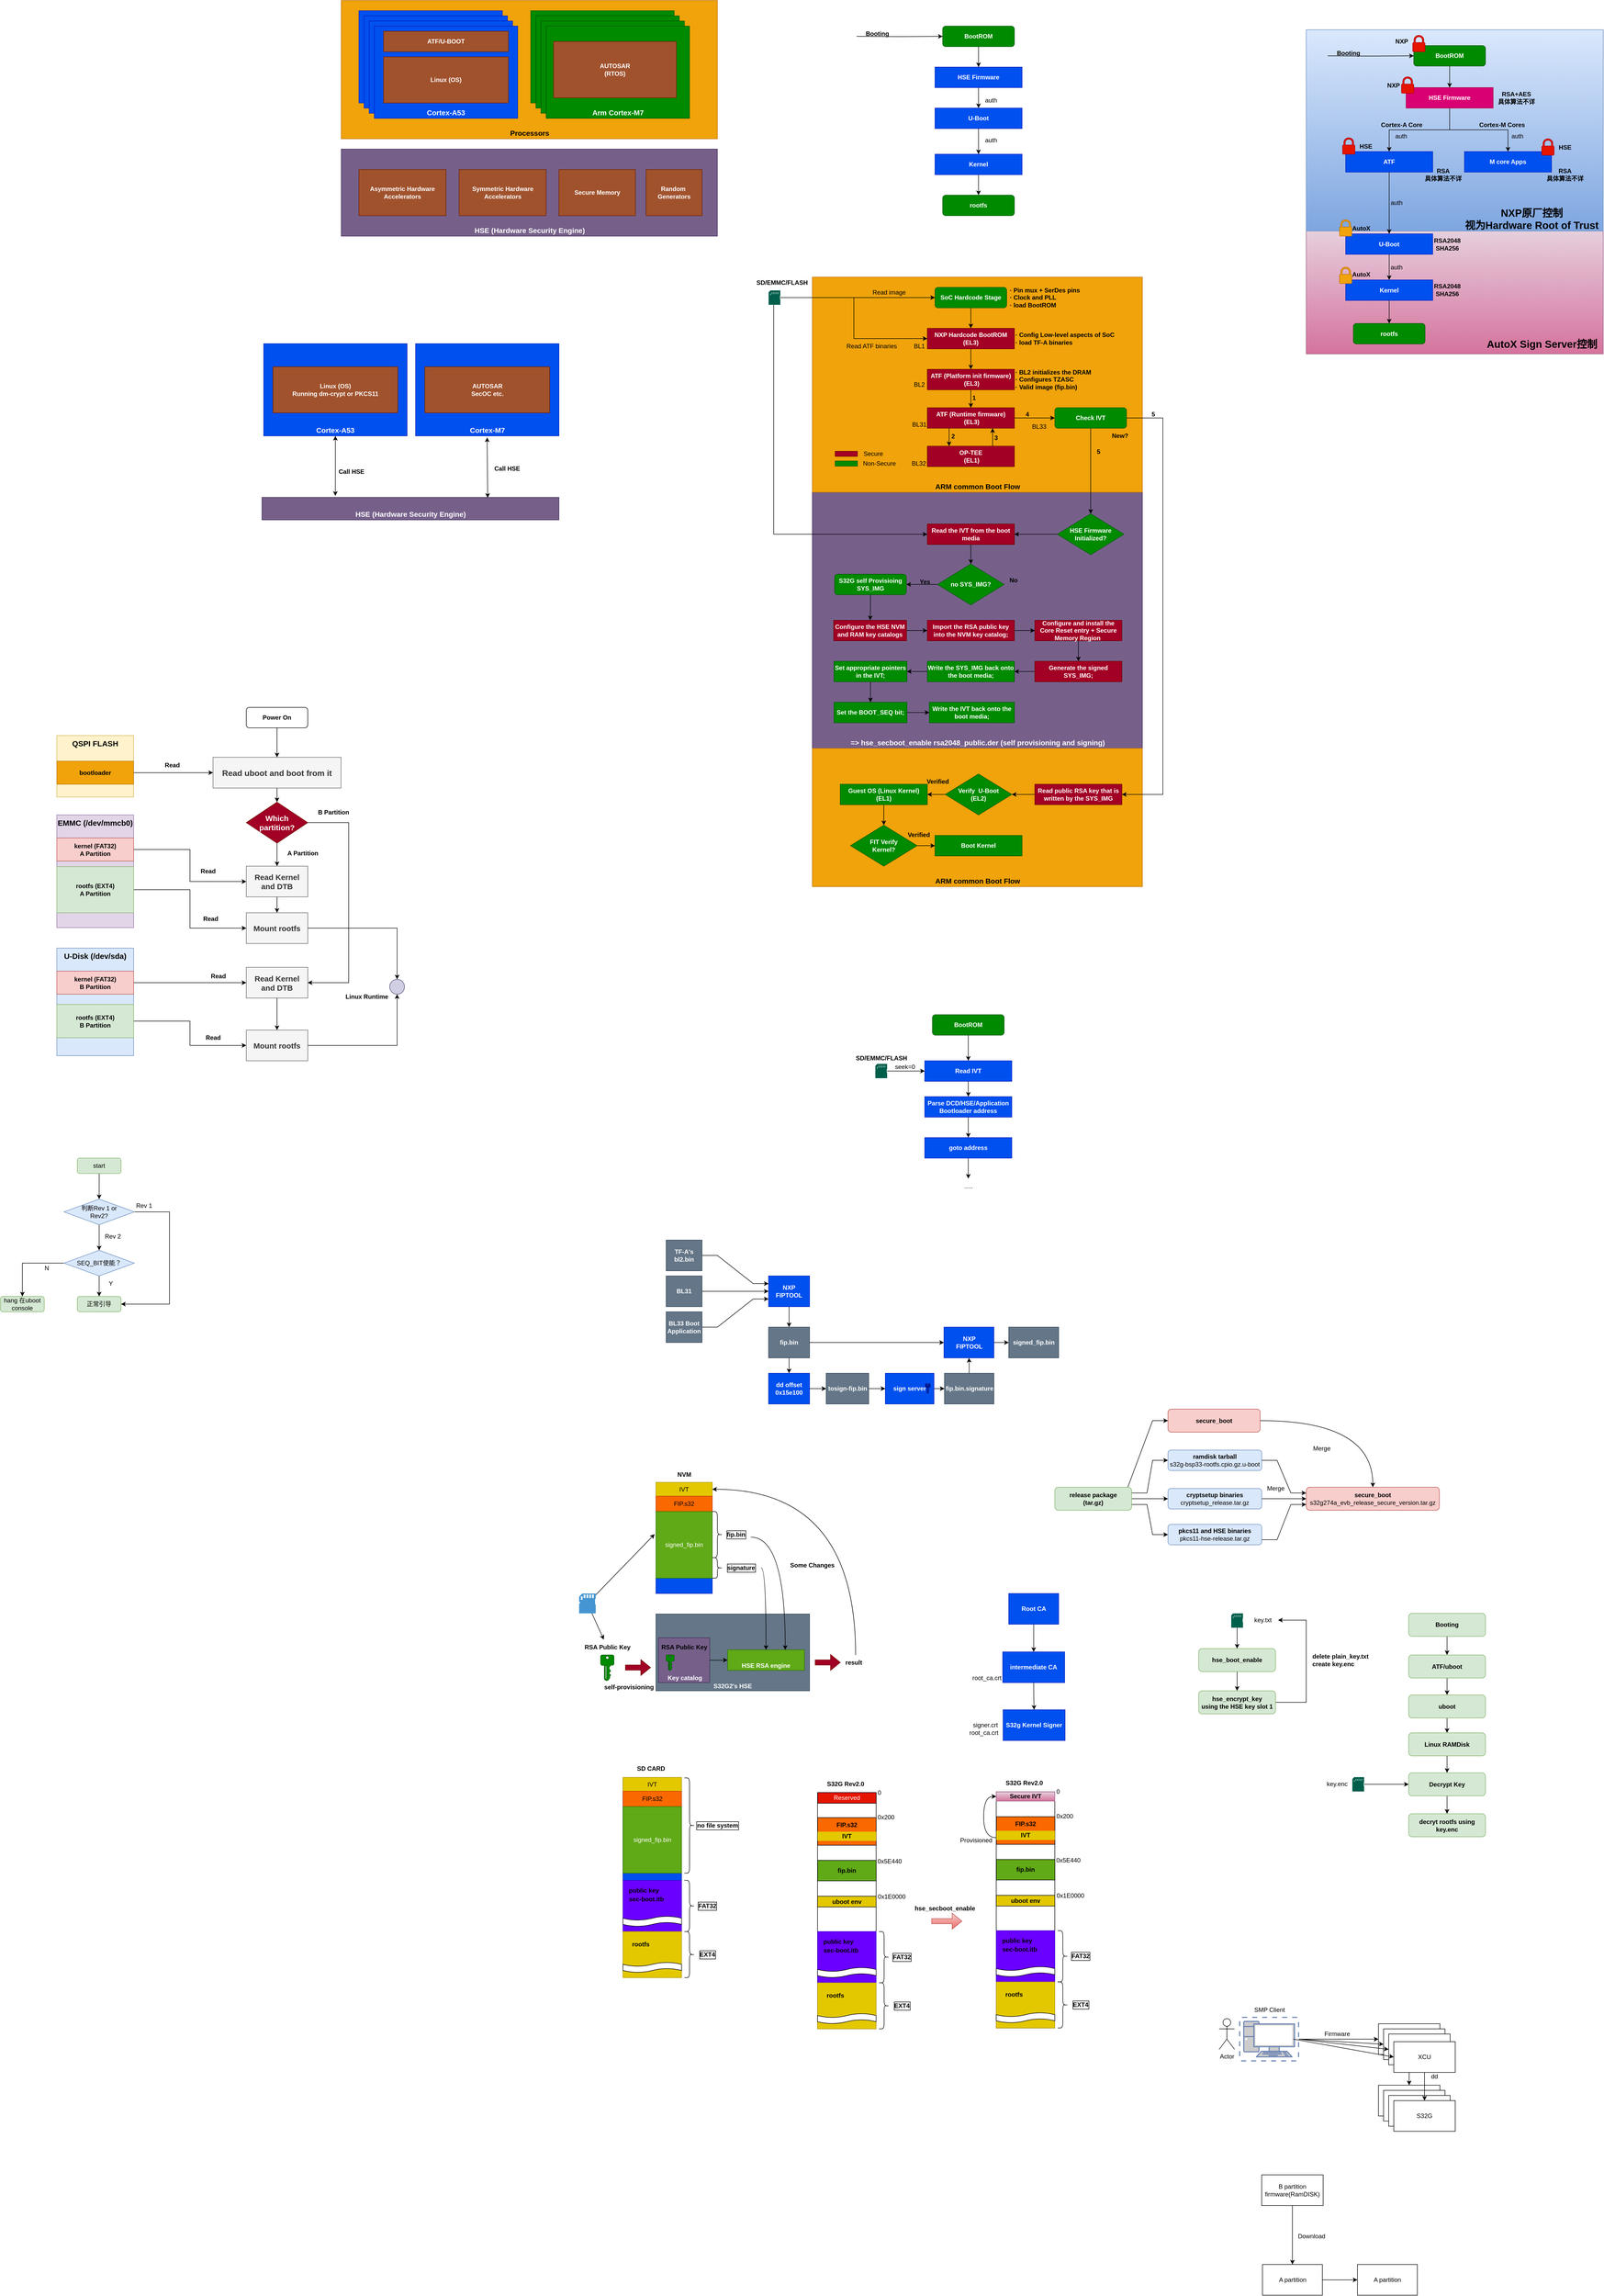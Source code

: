 <mxfile version="20.6.2" type="device"><diagram name="第 1 页" id="FobTePj_VbTd-Ppz8aLG"><mxGraphModel dx="2589" dy="826" grid="1" gridSize="10" guides="1" tooltips="1" connect="1" arrows="1" fold="1" page="1" pageScale="1" pageWidth="827" pageHeight="1169" math="0" shadow="0"><root><mxCell id="0"/><mxCell id="1" parent="0"/><mxCell id="B_ybjHFEloQDiI8B4Gon-51" value="" style="rounded=0;whiteSpace=wrap;html=1;fillColor=#e6d0de;strokeColor=#996185;gradientColor=#d5739d;" vertex="1" parent="1"><mxGeometry x="980" y="557.5" width="580" height="242.5" as="geometry"/></mxCell><mxCell id="B_ybjHFEloQDiI8B4Gon-50" value="" style="rounded=0;whiteSpace=wrap;html=1;fillColor=#dae8fc;strokeColor=#6c8ebf;gradientColor=#7ea6e0;" vertex="1" parent="1"><mxGeometry x="980" y="167" width="580" height="393" as="geometry"/></mxCell><mxCell id="sEi9Yv829PW1bHyt4c2J-9" value="Processors" style="rounded=0;whiteSpace=wrap;html=1;fillColor=#f0a30a;fontColor=#000000;strokeColor=#BD7000;verticalAlign=bottom;fontSize=14;fontStyle=1" parent="1" vertex="1"><mxGeometry x="-904.5" y="110" width="734.5" height="270" as="geometry"/></mxCell><mxCell id="Wq6IvpQs6uBBfWCSo5gb-210" value="S32G2's HSE" style="rounded=0;whiteSpace=wrap;html=1;fontStyle=1;fillColor=#647687;fontColor=#ffffff;strokeColor=#314354;verticalAlign=bottom;" parent="1" vertex="1"><mxGeometry x="-290" y="3260" width="300" height="150" as="geometry"/></mxCell><mxCell id="Wq6IvpQs6uBBfWCSo5gb-87" value="=&amp;gt; hse_secboot_enable rsa2048_public.der (self provisioning and signing)" style="rounded=0;whiteSpace=wrap;html=1;fillColor=#76608a;fontColor=#ffffff;strokeColor=#432D57;verticalAlign=bottom;fontSize=14;fontStyle=1" parent="1" vertex="1"><mxGeometry x="15.5" y="1070" width="644.5" height="500" as="geometry"/></mxCell><mxCell id="Wq6IvpQs6uBBfWCSo5gb-86" value="ARM common Boot Flow" style="rounded=0;whiteSpace=wrap;html=1;fillColor=#f0a30a;fontColor=#000000;strokeColor=#BD7000;verticalAlign=bottom;fontSize=14;fontStyle=1" parent="1" vertex="1"><mxGeometry x="15.5" y="650" width="644.5" height="420" as="geometry"/></mxCell><mxCell id="Wq6IvpQs6uBBfWCSo5gb-1" style="edgeStyle=orthogonalEdgeStyle;rounded=0;orthogonalLoop=1;jettySize=auto;html=1;exitX=0.5;exitY=1;exitDx=0;exitDy=0;entryX=0.5;entryY=0;entryDx=0;entryDy=0;" parent="1" source="Wq6IvpQs6uBBfWCSo5gb-2" target="Wq6IvpQs6uBBfWCSo5gb-4" edge="1"><mxGeometry relative="1" as="geometry"/></mxCell><mxCell id="Wq6IvpQs6uBBfWCSo5gb-2" value="BootROM" style="rounded=1;whiteSpace=wrap;html=1;fillColor=#008a00;strokeColor=#005700;fontColor=#ffffff;fontStyle=1" parent="1" vertex="1"><mxGeometry x="270" y="160" width="140" height="40" as="geometry"/></mxCell><mxCell id="Wq6IvpQs6uBBfWCSo5gb-3" style="edgeStyle=orthogonalEdgeStyle;rounded=0;orthogonalLoop=1;jettySize=auto;html=1;exitX=0.5;exitY=1;exitDx=0;exitDy=0;entryX=0.5;entryY=0;entryDx=0;entryDy=0;" parent="1" source="Wq6IvpQs6uBBfWCSo5gb-4" edge="1"><mxGeometry relative="1" as="geometry"><mxPoint x="340" y="320" as="targetPoint"/></mxGeometry></mxCell><mxCell id="Wq6IvpQs6uBBfWCSo5gb-4" value="HSE Firmware" style="rounded=0;whiteSpace=wrap;html=1;fillColor=#0050ef;fontColor=#ffffff;strokeColor=#001DBC;fontStyle=1" parent="1" vertex="1"><mxGeometry x="255" y="240" width="170" height="40" as="geometry"/></mxCell><mxCell id="Wq6IvpQs6uBBfWCSo5gb-27" style="edgeStyle=orthogonalEdgeStyle;rounded=0;orthogonalLoop=1;jettySize=auto;html=1;entryX=0;entryY=0.5;entryDx=0;entryDy=0;" parent="1" target="Wq6IvpQs6uBBfWCSo5gb-2" edge="1"><mxGeometry relative="1" as="geometry"><mxPoint x="102" y="180" as="sourcePoint"/></mxGeometry></mxCell><mxCell id="Wq6IvpQs6uBBfWCSo5gb-39" style="edgeStyle=orthogonalEdgeStyle;rounded=0;orthogonalLoop=1;jettySize=auto;html=1;exitX=0.5;exitY=1;exitDx=0;exitDy=0;entryX=0.5;entryY=0;entryDx=0;entryDy=0;" parent="1" source="Wq6IvpQs6uBBfWCSo5gb-40" target="Wq6IvpQs6uBBfWCSo5gb-42" edge="1"><mxGeometry relative="1" as="geometry"/></mxCell><mxCell id="Wq6IvpQs6uBBfWCSo5gb-40" value="SoC Hardcode Stage" style="rounded=1;whiteSpace=wrap;html=1;fillColor=#008a00;strokeColor=#005700;fontColor=#ffffff;fontStyle=1" parent="1" vertex="1"><mxGeometry x="255" y="670" width="140" height="40" as="geometry"/></mxCell><mxCell id="Wq6IvpQs6uBBfWCSo5gb-41" style="edgeStyle=orthogonalEdgeStyle;rounded=0;orthogonalLoop=1;jettySize=auto;html=1;exitX=0.5;exitY=1;exitDx=0;exitDy=0;entryX=0.5;entryY=0;entryDx=0;entryDy=0;" parent="1" source="Wq6IvpQs6uBBfWCSo5gb-42" target="Wq6IvpQs6uBBfWCSo5gb-47" edge="1"><mxGeometry relative="1" as="geometry"/></mxCell><mxCell id="Wq6IvpQs6uBBfWCSo5gb-42" value="NXP Hardcode BootROM (EL3)" style="rounded=0;whiteSpace=wrap;html=1;fillColor=#a20025;fontColor=#ffffff;strokeColor=#6F0000;fontStyle=1" parent="1" vertex="1"><mxGeometry x="240" y="750" width="170" height="40" as="geometry"/></mxCell><mxCell id="Wq6IvpQs6uBBfWCSo5gb-43" value="Read image" style="text;html=1;align=center;verticalAlign=middle;resizable=0;points=[];autosize=1;strokeColor=none;fillColor=none;" parent="1" vertex="1"><mxGeometry x="120" y="665" width="90" height="30" as="geometry"/></mxCell><mxCell id="Wq6IvpQs6uBBfWCSo5gb-44" value="· Pin mux + SerDes pins&lt;br&gt;· Clock and PLL&lt;br&gt;· load BootROM" style="text;html=1;align=left;verticalAlign=middle;resizable=0;points=[];autosize=1;strokeColor=none;fillColor=none;fontStyle=1" parent="1" vertex="1"><mxGeometry x="399" y="660" width="160" height="60" as="geometry"/></mxCell><mxCell id="Wq6IvpQs6uBBfWCSo5gb-45" value="· Config Low-level aspects of SoC&lt;br&gt;· load TF-A binaries" style="text;html=1;align=left;verticalAlign=middle;resizable=0;points=[];autosize=1;strokeColor=none;fillColor=none;fontStyle=1" parent="1" vertex="1"><mxGeometry x="410" y="750" width="220" height="40" as="geometry"/></mxCell><mxCell id="Wq6IvpQs6uBBfWCSo5gb-46" style="edgeStyle=orthogonalEdgeStyle;rounded=0;orthogonalLoop=1;jettySize=auto;html=1;exitX=0.5;exitY=1;exitDx=0;exitDy=0;" parent="1" source="Wq6IvpQs6uBBfWCSo5gb-47" target="Wq6IvpQs6uBBfWCSo5gb-52" edge="1"><mxGeometry relative="1" as="geometry"/></mxCell><mxCell id="Wq6IvpQs6uBBfWCSo5gb-47" value="ATF (Platform init firmware)&lt;br&gt;&amp;nbsp;(EL3)" style="rounded=0;whiteSpace=wrap;html=1;fillColor=#a20025;fontColor=#ffffff;strokeColor=#6F0000;fontStyle=1" parent="1" vertex="1"><mxGeometry x="240" y="830" width="170" height="40" as="geometry"/></mxCell><mxCell id="Wq6IvpQs6uBBfWCSo5gb-48" value="BL1" style="text;html=1;align=center;verticalAlign=middle;resizable=0;points=[];autosize=1;strokeColor=none;fillColor=none;" parent="1" vertex="1"><mxGeometry x="204" y="770" width="40" height="30" as="geometry"/></mxCell><mxCell id="Wq6IvpQs6uBBfWCSo5gb-49" value="BL2" style="text;html=1;align=center;verticalAlign=middle;resizable=0;points=[];autosize=1;strokeColor=none;fillColor=none;" parent="1" vertex="1"><mxGeometry x="204" y="845" width="40" height="30" as="geometry"/></mxCell><mxCell id="Wq6IvpQs6uBBfWCSo5gb-50" style="edgeStyle=orthogonalEdgeStyle;rounded=0;orthogonalLoop=1;jettySize=auto;html=1;exitX=1;exitY=0.5;exitDx=0;exitDy=0;" parent="1" source="Wq6IvpQs6uBBfWCSo5gb-52" target="Wq6IvpQs6uBBfWCSo5gb-88" edge="1"><mxGeometry relative="1" as="geometry"><mxPoint x="475" y="925" as="targetPoint"/></mxGeometry></mxCell><mxCell id="Wq6IvpQs6uBBfWCSo5gb-51" style="edgeStyle=orthogonalEdgeStyle;rounded=0;orthogonalLoop=1;jettySize=auto;html=1;exitX=0.25;exitY=1;exitDx=0;exitDy=0;entryX=0.25;entryY=0;entryDx=0;entryDy=0;" parent="1" source="Wq6IvpQs6uBBfWCSo5gb-52" target="Wq6IvpQs6uBBfWCSo5gb-57" edge="1"><mxGeometry relative="1" as="geometry"/></mxCell><mxCell id="Wq6IvpQs6uBBfWCSo5gb-52" value="ATF (Runtime firmware)&lt;br&gt;&amp;nbsp;(EL3)" style="rounded=0;whiteSpace=wrap;html=1;fillColor=#a20025;fontColor=#ffffff;strokeColor=#6F0000;fontStyle=1" parent="1" vertex="1"><mxGeometry x="240" y="905" width="170" height="40" as="geometry"/></mxCell><mxCell id="Wq6IvpQs6uBBfWCSo5gb-53" value="BL31" style="text;html=1;align=center;verticalAlign=middle;resizable=0;points=[];autosize=1;strokeColor=none;fillColor=none;" parent="1" vertex="1"><mxGeometry x="199" y="923" width="50" height="30" as="geometry"/></mxCell><mxCell id="Wq6IvpQs6uBBfWCSo5gb-56" style="edgeStyle=orthogonalEdgeStyle;rounded=0;orthogonalLoop=1;jettySize=auto;html=1;exitX=0.75;exitY=0;exitDx=0;exitDy=0;entryX=0.75;entryY=1;entryDx=0;entryDy=0;" parent="1" source="Wq6IvpQs6uBBfWCSo5gb-57" target="Wq6IvpQs6uBBfWCSo5gb-52" edge="1"><mxGeometry relative="1" as="geometry"/></mxCell><mxCell id="Wq6IvpQs6uBBfWCSo5gb-57" value="OP-TEE&lt;br&gt;&amp;nbsp;(EL1)" style="rounded=0;whiteSpace=wrap;html=1;fillColor=#a20025;fontColor=#ffffff;strokeColor=#6F0000;fontStyle=1" parent="1" vertex="1"><mxGeometry x="240" y="980" width="170" height="40" as="geometry"/></mxCell><mxCell id="Wq6IvpQs6uBBfWCSo5gb-58" value="BL32" style="text;html=1;align=center;verticalAlign=middle;resizable=0;points=[];autosize=1;strokeColor=none;fillColor=none;" parent="1" vertex="1"><mxGeometry x="198" y="999" width="50" height="30" as="geometry"/></mxCell><mxCell id="Wq6IvpQs6uBBfWCSo5gb-59" value="1&lt;br&gt;" style="text;html=1;align=center;verticalAlign=middle;resizable=0;points=[];autosize=1;strokeColor=none;fillColor=none;fontStyle=1" parent="1" vertex="1"><mxGeometry x="316" y="871" width="30" height="30" as="geometry"/></mxCell><mxCell id="Wq6IvpQs6uBBfWCSo5gb-60" value="2" style="text;html=1;align=center;verticalAlign=middle;resizable=0;points=[];autosize=1;strokeColor=none;fillColor=none;fontStyle=1" parent="1" vertex="1"><mxGeometry x="275" y="946" width="30" height="30" as="geometry"/></mxCell><mxCell id="Wq6IvpQs6uBBfWCSo5gb-61" value="3" style="text;html=1;align=center;verticalAlign=middle;resizable=0;points=[];autosize=1;strokeColor=none;fillColor=none;fontStyle=1" parent="1" vertex="1"><mxGeometry x="359" y="949" width="30" height="30" as="geometry"/></mxCell><mxCell id="Wq6IvpQs6uBBfWCSo5gb-62" value="4" style="text;html=1;align=center;verticalAlign=middle;resizable=0;points=[];autosize=1;strokeColor=none;fillColor=none;fontStyle=1" parent="1" vertex="1"><mxGeometry x="420" y="903" width="30" height="30" as="geometry"/></mxCell><mxCell id="Wq6IvpQs6uBBfWCSo5gb-64" value="5" style="text;html=1;align=center;verticalAlign=middle;resizable=0;points=[];autosize=1;strokeColor=none;fillColor=none;fontStyle=1" parent="1" vertex="1"><mxGeometry x="559" y="976" width="30" height="30" as="geometry"/></mxCell><mxCell id="Wq6IvpQs6uBBfWCSo5gb-65" style="edgeStyle=orthogonalEdgeStyle;rounded=0;orthogonalLoop=1;jettySize=auto;html=1;entryX=0;entryY=0.5;entryDx=0;entryDy=0;" parent="1" source="Wq6IvpQs6uBBfWCSo5gb-67" target="Wq6IvpQs6uBBfWCSo5gb-40" edge="1"><mxGeometry relative="1" as="geometry"/></mxCell><mxCell id="Wq6IvpQs6uBBfWCSo5gb-66" style="edgeStyle=orthogonalEdgeStyle;rounded=0;orthogonalLoop=1;jettySize=auto;html=1;entryX=0;entryY=0.5;entryDx=0;entryDy=0;" parent="1" source="Wq6IvpQs6uBBfWCSo5gb-67" target="Wq6IvpQs6uBBfWCSo5gb-42" edge="1"><mxGeometry relative="1" as="geometry"/></mxCell><mxCell id="Wq6IvpQs6uBBfWCSo5gb-95" style="edgeStyle=orthogonalEdgeStyle;rounded=0;orthogonalLoop=1;jettySize=auto;html=1;entryX=0;entryY=0.5;entryDx=0;entryDy=0;" parent="1" source="Wq6IvpQs6uBBfWCSo5gb-67" target="Wq6IvpQs6uBBfWCSo5gb-92" edge="1"><mxGeometry relative="1" as="geometry"><Array as="points"><mxPoint x="-60" y="1152"/></Array></mxGeometry></mxCell><mxCell id="Wq6IvpQs6uBBfWCSo5gb-67" value="" style="sketch=0;pointerEvents=1;shadow=0;dashed=0;html=1;strokeColor=none;fillColor=#005F4B;labelPosition=center;verticalLabelPosition=bottom;verticalAlign=top;align=center;outlineConnect=0;shape=mxgraph.veeam2.sd_card;" parent="1" vertex="1"><mxGeometry x="-70" y="676" width="23" height="28.0" as="geometry"/></mxCell><mxCell id="Wq6IvpQs6uBBfWCSo5gb-68" value="SD/EMMC/FLASH" style="text;html=1;align=center;verticalAlign=middle;resizable=0;points=[];autosize=1;strokeColor=none;fillColor=none;fontStyle=1" parent="1" vertex="1"><mxGeometry x="-104.5" y="646" width="120" height="30" as="geometry"/></mxCell><mxCell id="Wq6IvpQs6uBBfWCSo5gb-69" value="Read ATF binaries" style="text;html=1;align=center;verticalAlign=middle;resizable=0;points=[];autosize=1;strokeColor=none;fillColor=none;" parent="1" vertex="1"><mxGeometry x="70.5" y="770" width="120" height="30" as="geometry"/></mxCell><mxCell id="Wq6IvpQs6uBBfWCSo5gb-70" value="· BL2 initializes the DRAM &lt;br&gt;· Configures TZASC&lt;br&gt;· Valid image (fip.bin)" style="text;html=1;align=left;verticalAlign=middle;resizable=0;points=[];autosize=1;strokeColor=none;fillColor=none;fontStyle=1" parent="1" vertex="1"><mxGeometry x="410" y="820" width="170" height="60" as="geometry"/></mxCell><mxCell id="Wq6IvpQs6uBBfWCSo5gb-71" value="BL33" style="text;html=1;align=center;verticalAlign=middle;resizable=0;points=[];autosize=1;strokeColor=none;fillColor=none;" parent="1" vertex="1"><mxGeometry x="433" y="927" width="50" height="30" as="geometry"/></mxCell><mxCell id="Wq6IvpQs6uBBfWCSo5gb-72" value="" style="group" parent="1" vertex="1" connectable="0"><mxGeometry x="60" y="980" width="130.5" height="49" as="geometry"/></mxCell><mxCell id="Wq6IvpQs6uBBfWCSo5gb-73" value="" style="whiteSpace=wrap;html=1;fillColor=#a20025;fontColor=#ffffff;strokeColor=#6F0000;" parent="Wq6IvpQs6uBBfWCSo5gb-72" vertex="1"><mxGeometry y="10" width="43.5" height="10" as="geometry"/></mxCell><mxCell id="Wq6IvpQs6uBBfWCSo5gb-74" value="Secure" style="text;html=1;align=center;verticalAlign=middle;resizable=0;points=[];autosize=1;strokeColor=none;fillColor=none;" parent="Wq6IvpQs6uBBfWCSo5gb-72" vertex="1"><mxGeometry x="43.5" width="60" height="30" as="geometry"/></mxCell><mxCell id="Wq6IvpQs6uBBfWCSo5gb-75" value="" style="whiteSpace=wrap;html=1;fillColor=#008a00;fontColor=#ffffff;strokeColor=#005700;" parent="Wq6IvpQs6uBBfWCSo5gb-72" vertex="1"><mxGeometry y="29" width="43.5" height="10" as="geometry"/></mxCell><mxCell id="Wq6IvpQs6uBBfWCSo5gb-76" value="Non-Secure" style="text;html=1;align=center;verticalAlign=middle;resizable=0;points=[];autosize=1;strokeColor=none;fillColor=none;" parent="Wq6IvpQs6uBBfWCSo5gb-72" vertex="1"><mxGeometry x="40.5" y="19" width="90" height="30" as="geometry"/></mxCell><mxCell id="Wq6IvpQs6uBBfWCSo5gb-77" value="Booting" style="text;html=1;align=center;verticalAlign=middle;resizable=0;points=[];autosize=1;strokeColor=none;fillColor=none;fontStyle=1" parent="1" vertex="1"><mxGeometry x="107" y="160" width="70" height="30" as="geometry"/></mxCell><mxCell id="Wq6IvpQs6uBBfWCSo5gb-85" style="edgeStyle=orthogonalEdgeStyle;rounded=0;orthogonalLoop=1;jettySize=auto;html=1;exitX=0.5;exitY=1;exitDx=0;exitDy=0;entryX=0.5;entryY=0;entryDx=0;entryDy=0;" parent="1" source="Wq6IvpQs6uBBfWCSo5gb-78" target="Wq6IvpQs6uBBfWCSo5gb-84" edge="1"><mxGeometry relative="1" as="geometry"/></mxCell><mxCell id="Wq6IvpQs6uBBfWCSo5gb-78" value="Kernel" style="rounded=0;whiteSpace=wrap;html=1;fillColor=#0050ef;fontColor=#ffffff;strokeColor=#001DBC;fontStyle=1" parent="1" vertex="1"><mxGeometry x="255" y="410" width="170" height="40" as="geometry"/></mxCell><mxCell id="Wq6IvpQs6uBBfWCSo5gb-79" value="auth" style="text;html=1;align=center;verticalAlign=middle;resizable=0;points=[];autosize=1;strokeColor=none;fillColor=none;" parent="1" vertex="1"><mxGeometry x="339" y="290" width="50" height="30" as="geometry"/></mxCell><mxCell id="Wq6IvpQs6uBBfWCSo5gb-81" style="edgeStyle=orthogonalEdgeStyle;rounded=0;orthogonalLoop=1;jettySize=auto;html=1;exitX=0.5;exitY=1;exitDx=0;exitDy=0;" parent="1" source="Wq6IvpQs6uBBfWCSo5gb-80" target="Wq6IvpQs6uBBfWCSo5gb-78" edge="1"><mxGeometry relative="1" as="geometry"/></mxCell><mxCell id="Wq6IvpQs6uBBfWCSo5gb-80" value="U-Boot" style="rounded=0;whiteSpace=wrap;html=1;fillColor=#0050ef;fontColor=#ffffff;strokeColor=#001DBC;fontStyle=1" parent="1" vertex="1"><mxGeometry x="255" y="320" width="170" height="40" as="geometry"/></mxCell><mxCell id="Wq6IvpQs6uBBfWCSo5gb-83" value="auth" style="text;html=1;align=center;verticalAlign=middle;resizable=0;points=[];autosize=1;strokeColor=none;fillColor=none;" parent="1" vertex="1"><mxGeometry x="339" y="368" width="50" height="30" as="geometry"/></mxCell><mxCell id="Wq6IvpQs6uBBfWCSo5gb-84" value="rootfs" style="rounded=1;whiteSpace=wrap;html=1;fillColor=#008a00;strokeColor=#005700;fontColor=#ffffff;fontStyle=1" parent="1" vertex="1"><mxGeometry x="270" y="490" width="140" height="40" as="geometry"/></mxCell><mxCell id="Wq6IvpQs6uBBfWCSo5gb-91" style="edgeStyle=orthogonalEdgeStyle;rounded=0;orthogonalLoop=1;jettySize=auto;html=1;exitX=0.5;exitY=1;exitDx=0;exitDy=0;" parent="1" source="Wq6IvpQs6uBBfWCSo5gb-88" target="Wq6IvpQs6uBBfWCSo5gb-90" edge="1"><mxGeometry relative="1" as="geometry"/></mxCell><mxCell id="Wq6IvpQs6uBBfWCSo5gb-88" value="Check IVT" style="rounded=1;whiteSpace=wrap;html=1;fillColor=#008a00;strokeColor=#005700;fontColor=#ffffff;fontStyle=1" parent="1" vertex="1"><mxGeometry x="489" y="905" width="140" height="40" as="geometry"/></mxCell><mxCell id="Wq6IvpQs6uBBfWCSo5gb-94" style="edgeStyle=orthogonalEdgeStyle;rounded=0;orthogonalLoop=1;jettySize=auto;html=1;exitX=0;exitY=0.5;exitDx=0;exitDy=0;" parent="1" source="Wq6IvpQs6uBBfWCSo5gb-90" target="Wq6IvpQs6uBBfWCSo5gb-92" edge="1"><mxGeometry relative="1" as="geometry"/></mxCell><mxCell id="Wq6IvpQs6uBBfWCSo5gb-90" value="HSE Firmware&lt;br&gt;Initialized?" style="rhombus;whiteSpace=wrap;html=1;fontStyle=1;fillColor=#008a00;fontColor=#ffffff;strokeColor=#005700;" parent="1" vertex="1"><mxGeometry x="494" y="1112" width="130" height="80" as="geometry"/></mxCell><mxCell id="Wq6IvpQs6uBBfWCSo5gb-97" style="edgeStyle=orthogonalEdgeStyle;rounded=0;orthogonalLoop=1;jettySize=auto;html=1;exitX=0.5;exitY=1;exitDx=0;exitDy=0;" parent="1" source="Wq6IvpQs6uBBfWCSo5gb-92" target="Wq6IvpQs6uBBfWCSo5gb-96" edge="1"><mxGeometry relative="1" as="geometry"/></mxCell><mxCell id="Wq6IvpQs6uBBfWCSo5gb-92" value="Read the IVT from the boot media" style="rounded=0;whiteSpace=wrap;html=1;fillColor=#a20025;fontColor=#ffffff;strokeColor=#6F0000;fontStyle=1" parent="1" vertex="1"><mxGeometry x="240" y="1132" width="170" height="40" as="geometry"/></mxCell><mxCell id="Wq6IvpQs6uBBfWCSo5gb-104" style="edgeStyle=orthogonalEdgeStyle;rounded=0;orthogonalLoop=1;jettySize=auto;html=1;exitX=0;exitY=0.5;exitDx=0;exitDy=0;" parent="1" source="Wq6IvpQs6uBBfWCSo5gb-96" target="Wq6IvpQs6uBBfWCSo5gb-99" edge="1"><mxGeometry relative="1" as="geometry"/></mxCell><mxCell id="Wq6IvpQs6uBBfWCSo5gb-96" value="no SYS_IMG?" style="rhombus;whiteSpace=wrap;html=1;fontStyle=1;fillColor=#008a00;fontColor=#ffffff;strokeColor=#005700;" parent="1" vertex="1"><mxGeometry x="260" y="1210" width="130" height="80" as="geometry"/></mxCell><mxCell id="Wq6IvpQs6uBBfWCSo5gb-106" style="edgeStyle=orthogonalEdgeStyle;rounded=0;orthogonalLoop=1;jettySize=auto;html=1;exitX=0.5;exitY=1;exitDx=0;exitDy=0;" parent="1" source="Wq6IvpQs6uBBfWCSo5gb-99" target="Wq6IvpQs6uBBfWCSo5gb-102" edge="1"><mxGeometry relative="1" as="geometry"/></mxCell><mxCell id="Wq6IvpQs6uBBfWCSo5gb-99" value="S32G self Provisioing&lt;br&gt;SYS_IMG" style="rounded=1;whiteSpace=wrap;html=1;fillColor=#008a00;strokeColor=#005700;fontColor=#ffffff;fontStyle=1" parent="1" vertex="1"><mxGeometry x="59" y="1230" width="140" height="40" as="geometry"/></mxCell><mxCell id="Wq6IvpQs6uBBfWCSo5gb-101" value="Yes" style="text;html=1;align=center;verticalAlign=middle;resizable=0;points=[];autosize=1;strokeColor=none;fillColor=none;fontStyle=1" parent="1" vertex="1"><mxGeometry x="215" y="1230" width="40" height="30" as="geometry"/></mxCell><mxCell id="Wq6IvpQs6uBBfWCSo5gb-107" style="edgeStyle=orthogonalEdgeStyle;rounded=0;orthogonalLoop=1;jettySize=auto;html=1;exitX=1;exitY=0.5;exitDx=0;exitDy=0;" parent="1" source="Wq6IvpQs6uBBfWCSo5gb-102" target="Wq6IvpQs6uBBfWCSo5gb-105" edge="1"><mxGeometry relative="1" as="geometry"/></mxCell><mxCell id="Wq6IvpQs6uBBfWCSo5gb-102" value="Configure the HSE NVM and RAM key catalogs" style="rounded=0;whiteSpace=wrap;html=1;fillColor=#a20025;fontColor=#ffffff;strokeColor=#6F0000;fontStyle=1" parent="1" vertex="1"><mxGeometry x="57.13" y="1320" width="142.25" height="40" as="geometry"/></mxCell><mxCell id="Wq6IvpQs6uBBfWCSo5gb-110" style="edgeStyle=orthogonalEdgeStyle;rounded=0;orthogonalLoop=1;jettySize=auto;html=1;exitX=1;exitY=0.5;exitDx=0;exitDy=0;" parent="1" source="Wq6IvpQs6uBBfWCSo5gb-105" target="Wq6IvpQs6uBBfWCSo5gb-108" edge="1"><mxGeometry relative="1" as="geometry"/></mxCell><mxCell id="Wq6IvpQs6uBBfWCSo5gb-105" value="Import the RSA public key into the NVM key catalog;" style="rounded=0;whiteSpace=wrap;html=1;fillColor=#a20025;fontColor=#ffffff;strokeColor=#6F0000;fontStyle=1" parent="1" vertex="1"><mxGeometry x="240" y="1320" width="170" height="40" as="geometry"/></mxCell><mxCell id="Wq6IvpQs6uBBfWCSo5gb-117" style="edgeStyle=orthogonalEdgeStyle;rounded=0;orthogonalLoop=1;jettySize=auto;html=1;exitX=0.5;exitY=1;exitDx=0;exitDy=0;" parent="1" source="Wq6IvpQs6uBBfWCSo5gb-108" target="Wq6IvpQs6uBBfWCSo5gb-114" edge="1"><mxGeometry relative="1" as="geometry"/></mxCell><mxCell id="Wq6IvpQs6uBBfWCSo5gb-108" value="Configure and install the Core Reset entry + Secure Memory Region&amp;nbsp;" style="rounded=0;whiteSpace=wrap;html=1;fillColor=#a20025;fontColor=#ffffff;strokeColor=#6F0000;fontStyle=1" parent="1" vertex="1"><mxGeometry x="450" y="1320" width="170" height="40" as="geometry"/></mxCell><mxCell id="Wq6IvpQs6uBBfWCSo5gb-111" value="No" style="text;html=1;align=center;verticalAlign=middle;resizable=0;points=[];autosize=1;strokeColor=none;fillColor=none;fontStyle=1" parent="1" vertex="1"><mxGeometry x="388" y="1227" width="40" height="30" as="geometry"/></mxCell><mxCell id="Wq6IvpQs6uBBfWCSo5gb-119" style="edgeStyle=orthogonalEdgeStyle;rounded=0;orthogonalLoop=1;jettySize=auto;html=1;exitX=0;exitY=0.5;exitDx=0;exitDy=0;" parent="1" source="Wq6IvpQs6uBBfWCSo5gb-114" target="Wq6IvpQs6uBBfWCSo5gb-118" edge="1"><mxGeometry relative="1" as="geometry"/></mxCell><mxCell id="Wq6IvpQs6uBBfWCSo5gb-114" value="Generate the signed SYS_IMG;" style="rounded=0;whiteSpace=wrap;html=1;fillColor=#a20025;fontColor=#ffffff;strokeColor=#6F0000;fontStyle=1" parent="1" vertex="1"><mxGeometry x="450" y="1400" width="170" height="40" as="geometry"/></mxCell><mxCell id="Wq6IvpQs6uBBfWCSo5gb-122" style="edgeStyle=orthogonalEdgeStyle;rounded=0;orthogonalLoop=1;jettySize=auto;html=1;exitX=0;exitY=0.5;exitDx=0;exitDy=0;entryX=1;entryY=0.5;entryDx=0;entryDy=0;" parent="1" source="Wq6IvpQs6uBBfWCSo5gb-118" target="Wq6IvpQs6uBBfWCSo5gb-121" edge="1"><mxGeometry relative="1" as="geometry"/></mxCell><mxCell id="Wq6IvpQs6uBBfWCSo5gb-118" value="Write the SYS_IMG back onto the boot media;" style="rounded=0;whiteSpace=wrap;html=1;fillColor=#008a00;fontColor=#ffffff;strokeColor=#005700;fontStyle=1" parent="1" vertex="1"><mxGeometry x="240" y="1400" width="170" height="40" as="geometry"/></mxCell><mxCell id="Wq6IvpQs6uBBfWCSo5gb-124" style="edgeStyle=orthogonalEdgeStyle;rounded=0;orthogonalLoop=1;jettySize=auto;html=1;exitX=0.5;exitY=1;exitDx=0;exitDy=0;entryX=0.5;entryY=0;entryDx=0;entryDy=0;" parent="1" source="Wq6IvpQs6uBBfWCSo5gb-121" target="Wq6IvpQs6uBBfWCSo5gb-123" edge="1"><mxGeometry relative="1" as="geometry"/></mxCell><mxCell id="Wq6IvpQs6uBBfWCSo5gb-121" value="Set appropriate pointers in the IVT;" style="rounded=0;whiteSpace=wrap;html=1;fillColor=#008a00;fontColor=#ffffff;strokeColor=#005700;fontStyle=1" parent="1" vertex="1"><mxGeometry x="57.87" y="1400" width="142.25" height="40" as="geometry"/></mxCell><mxCell id="Wq6IvpQs6uBBfWCSo5gb-127" style="edgeStyle=orthogonalEdgeStyle;rounded=0;orthogonalLoop=1;jettySize=auto;html=1;exitX=1;exitY=0.5;exitDx=0;exitDy=0;" parent="1" source="Wq6IvpQs6uBBfWCSo5gb-123" target="Wq6IvpQs6uBBfWCSo5gb-125" edge="1"><mxGeometry relative="1" as="geometry"/></mxCell><mxCell id="Wq6IvpQs6uBBfWCSo5gb-123" value="Set the BOOT_SEQ bit;" style="rounded=0;whiteSpace=wrap;html=1;fillColor=#008a00;fontColor=#ffffff;strokeColor=#005700;fontStyle=1" parent="1" vertex="1"><mxGeometry x="57.87" y="1480" width="142.25" height="40" as="geometry"/></mxCell><mxCell id="Wq6IvpQs6uBBfWCSo5gb-125" value="Write the IVT back onto the boot media;" style="rounded=0;whiteSpace=wrap;html=1;fillColor=#008a00;fontColor=#ffffff;strokeColor=#005700;fontStyle=1" parent="1" vertex="1"><mxGeometry x="244" y="1480" width="166" height="40" as="geometry"/></mxCell><mxCell id="Wq6IvpQs6uBBfWCSo5gb-128" value="ARM common Boot Flow" style="rounded=0;whiteSpace=wrap;html=1;fillColor=#f0a30a;fontColor=#000000;strokeColor=#BD7000;verticalAlign=bottom;fontSize=14;fontStyle=1" parent="1" vertex="1"><mxGeometry x="15.5" y="1570" width="644.5" height="270" as="geometry"/></mxCell><mxCell id="Wq6IvpQs6uBBfWCSo5gb-141" style="edgeStyle=orthogonalEdgeStyle;rounded=0;orthogonalLoop=1;jettySize=auto;html=1;exitX=0.5;exitY=1;exitDx=0;exitDy=0;entryX=0.5;entryY=0;entryDx=0;entryDy=0;" parent="1" source="Wq6IvpQs6uBBfWCSo5gb-63" target="Wq6IvpQs6uBBfWCSo5gb-140" edge="1"><mxGeometry relative="1" as="geometry"/></mxCell><mxCell id="Wq6IvpQs6uBBfWCSo5gb-63" value="Guest OS (Linux Kernel) (EL1)" style="rounded=0;whiteSpace=wrap;html=1;fillColor=#008a00;fontColor=#ffffff;strokeColor=#005700;fontStyle=1" parent="1" vertex="1"><mxGeometry x="70" y="1640" width="170" height="40" as="geometry"/></mxCell><mxCell id="Wq6IvpQs6uBBfWCSo5gb-130" value="New?" style="text;html=1;align=center;verticalAlign=middle;resizable=0;points=[];autosize=1;strokeColor=none;fillColor=none;fontStyle=1" parent="1" vertex="1"><mxGeometry x="586" y="945" width="60" height="30" as="geometry"/></mxCell><mxCell id="Wq6IvpQs6uBBfWCSo5gb-131" value="5" style="text;html=1;align=center;verticalAlign=middle;resizable=0;points=[];autosize=1;strokeColor=none;fillColor=none;fontStyle=1" parent="1" vertex="1"><mxGeometry x="666" y="903" width="30" height="30" as="geometry"/></mxCell><mxCell id="Wq6IvpQs6uBBfWCSo5gb-136" style="edgeStyle=orthogonalEdgeStyle;rounded=0;orthogonalLoop=1;jettySize=auto;html=1;exitX=0;exitY=0.5;exitDx=0;exitDy=0;" parent="1" source="Wq6IvpQs6uBBfWCSo5gb-134" target="Wq6IvpQs6uBBfWCSo5gb-135" edge="1"><mxGeometry relative="1" as="geometry"/></mxCell><mxCell id="Wq6IvpQs6uBBfWCSo5gb-134" value="Read&amp;nbsp;public RSA key that is written by the SYS_IMG" style="rounded=0;whiteSpace=wrap;html=1;fillColor=#a20025;fontColor=#ffffff;strokeColor=#6F0000;fontStyle=1" parent="1" vertex="1"><mxGeometry x="450" y="1640" width="170" height="40" as="geometry"/></mxCell><mxCell id="Wq6IvpQs6uBBfWCSo5gb-137" style="edgeStyle=orthogonalEdgeStyle;rounded=0;orthogonalLoop=1;jettySize=auto;html=1;exitX=0;exitY=0.5;exitDx=0;exitDy=0;" parent="1" source="Wq6IvpQs6uBBfWCSo5gb-135" target="Wq6IvpQs6uBBfWCSo5gb-63" edge="1"><mxGeometry relative="1" as="geometry"/></mxCell><mxCell id="Wq6IvpQs6uBBfWCSo5gb-135" value="Verify&amp;nbsp; U-Boot&lt;br&gt;(EL2)" style="rhombus;whiteSpace=wrap;html=1;fontStyle=1;fillColor=#008a00;fontColor=#ffffff;strokeColor=#005700;" parent="1" vertex="1"><mxGeometry x="275" y="1620" width="130" height="80" as="geometry"/></mxCell><mxCell id="Wq6IvpQs6uBBfWCSo5gb-138" value="Verified" style="text;html=1;align=center;verticalAlign=middle;resizable=0;points=[];autosize=1;strokeColor=none;fillColor=none;fontStyle=1" parent="1" vertex="1"><mxGeometry x="225" y="1620" width="70" height="30" as="geometry"/></mxCell><mxCell id="Wq6IvpQs6uBBfWCSo5gb-143" style="edgeStyle=orthogonalEdgeStyle;rounded=0;orthogonalLoop=1;jettySize=auto;html=1;exitX=1;exitY=0.5;exitDx=0;exitDy=0;" parent="1" source="Wq6IvpQs6uBBfWCSo5gb-140" target="Wq6IvpQs6uBBfWCSo5gb-142" edge="1"><mxGeometry relative="1" as="geometry"/></mxCell><mxCell id="Wq6IvpQs6uBBfWCSo5gb-140" value="FIT Verify&lt;br&gt;Kernel?" style="rhombus;whiteSpace=wrap;html=1;fontStyle=1;fillColor=#008a00;fontColor=#ffffff;strokeColor=#005700;" parent="1" vertex="1"><mxGeometry x="90" y="1720" width="130" height="80" as="geometry"/></mxCell><mxCell id="Wq6IvpQs6uBBfWCSo5gb-142" value="Boot Kernel" style="rounded=0;whiteSpace=wrap;html=1;fillColor=#008a00;fontColor=#ffffff;strokeColor=#005700;fontStyle=1" parent="1" vertex="1"><mxGeometry x="255" y="1740" width="170" height="40" as="geometry"/></mxCell><mxCell id="Wq6IvpQs6uBBfWCSo5gb-144" value="Verified" style="text;html=1;align=center;verticalAlign=middle;resizable=0;points=[];autosize=1;strokeColor=none;fillColor=none;fontStyle=1" parent="1" vertex="1"><mxGeometry x="188" y="1724" width="70" height="30" as="geometry"/></mxCell><mxCell id="Wq6IvpQs6uBBfWCSo5gb-139" style="edgeStyle=orthogonalEdgeStyle;rounded=0;orthogonalLoop=1;jettySize=auto;html=1;exitX=1;exitY=0.5;exitDx=0;exitDy=0;entryX=1;entryY=0.5;entryDx=0;entryDy=0;" parent="1" source="Wq6IvpQs6uBBfWCSo5gb-88" target="Wq6IvpQs6uBBfWCSo5gb-134" edge="1"><mxGeometry relative="1" as="geometry"><Array as="points"><mxPoint x="700" y="925"/><mxPoint x="700" y="1660"/></Array></mxGeometry></mxCell><mxCell id="Wq6IvpQs6uBBfWCSo5gb-147" style="edgeStyle=orthogonalEdgeStyle;rounded=0;orthogonalLoop=1;jettySize=auto;html=1;exitX=0.5;exitY=1;exitDx=0;exitDy=0;" parent="1" source="Wq6IvpQs6uBBfWCSo5gb-145" target="Wq6IvpQs6uBBfWCSo5gb-146" edge="1"><mxGeometry relative="1" as="geometry"/></mxCell><mxCell id="Wq6IvpQs6uBBfWCSo5gb-145" value="BootROM" style="rounded=1;whiteSpace=wrap;html=1;fillColor=#008a00;strokeColor=#005700;fontColor=#ffffff;fontStyle=1" parent="1" vertex="1"><mxGeometry x="250" y="2090" width="140" height="40" as="geometry"/></mxCell><mxCell id="Wq6IvpQs6uBBfWCSo5gb-154" style="edgeStyle=orthogonalEdgeStyle;rounded=0;orthogonalLoop=1;jettySize=auto;html=1;exitX=0.5;exitY=1;exitDx=0;exitDy=0;entryX=0.5;entryY=0;entryDx=0;entryDy=0;" parent="1" source="Wq6IvpQs6uBBfWCSo5gb-146" target="Wq6IvpQs6uBBfWCSo5gb-153" edge="1"><mxGeometry relative="1" as="geometry"/></mxCell><mxCell id="Wq6IvpQs6uBBfWCSo5gb-146" value="Read IVT" style="rounded=0;whiteSpace=wrap;html=1;fillColor=#0050ef;fontColor=#ffffff;strokeColor=#001DBC;fontStyle=1" parent="1" vertex="1"><mxGeometry x="235" y="2180" width="170" height="40" as="geometry"/></mxCell><mxCell id="Wq6IvpQs6uBBfWCSo5gb-150" value="" style="group" parent="1" vertex="1" connectable="0"><mxGeometry x="90" y="2160" width="131.5" height="58" as="geometry"/></mxCell><mxCell id="Wq6IvpQs6uBBfWCSo5gb-148" value="" style="sketch=0;pointerEvents=1;shadow=0;dashed=0;html=1;strokeColor=none;fillColor=#005F4B;labelPosition=center;verticalLabelPosition=bottom;verticalAlign=top;align=center;outlineConnect=0;shape=mxgraph.veeam2.sd_card;" parent="Wq6IvpQs6uBBfWCSo5gb-150" vertex="1"><mxGeometry x="48.5" y="26" width="23" height="28.0" as="geometry"/></mxCell><mxCell id="Wq6IvpQs6uBBfWCSo5gb-149" value="SD/EMMC/FLASH" style="text;html=1;align=center;verticalAlign=middle;resizable=0;points=[];autosize=1;strokeColor=none;fillColor=none;fontStyle=1" parent="Wq6IvpQs6uBBfWCSo5gb-150" vertex="1"><mxGeometry width="120" height="30" as="geometry"/></mxCell><mxCell id="Wq6IvpQs6uBBfWCSo5gb-152" value="seek=0" style="text;html=1;align=center;verticalAlign=middle;resizable=0;points=[];autosize=1;strokeColor=none;fillColor=none;" parent="Wq6IvpQs6uBBfWCSo5gb-150" vertex="1"><mxGeometry x="75.5" y="17" width="60" height="30" as="geometry"/></mxCell><mxCell id="Wq6IvpQs6uBBfWCSo5gb-151" style="edgeStyle=orthogonalEdgeStyle;rounded=0;orthogonalLoop=1;jettySize=auto;html=1;" parent="1" source="Wq6IvpQs6uBBfWCSo5gb-148" target="Wq6IvpQs6uBBfWCSo5gb-146" edge="1"><mxGeometry relative="1" as="geometry"/></mxCell><mxCell id="Wq6IvpQs6uBBfWCSo5gb-156" style="edgeStyle=orthogonalEdgeStyle;rounded=0;orthogonalLoop=1;jettySize=auto;html=1;exitX=0.5;exitY=1;exitDx=0;exitDy=0;entryX=0.5;entryY=0;entryDx=0;entryDy=0;" parent="1" source="Wq6IvpQs6uBBfWCSo5gb-153" target="Wq6IvpQs6uBBfWCSo5gb-155" edge="1"><mxGeometry relative="1" as="geometry"/></mxCell><mxCell id="Wq6IvpQs6uBBfWCSo5gb-153" value="Parse DCD/HSE/Application Bootloader address" style="rounded=0;whiteSpace=wrap;html=1;fillColor=#0050ef;fontColor=#ffffff;strokeColor=#001DBC;fontStyle=1" parent="1" vertex="1"><mxGeometry x="235" y="2250" width="170" height="40" as="geometry"/></mxCell><mxCell id="Wq6IvpQs6uBBfWCSo5gb-159" style="edgeStyle=orthogonalEdgeStyle;rounded=0;orthogonalLoop=1;jettySize=auto;html=1;exitX=0.5;exitY=1;exitDx=0;exitDy=0;" parent="1" source="Wq6IvpQs6uBBfWCSo5gb-155" target="Wq6IvpQs6uBBfWCSo5gb-158" edge="1"><mxGeometry relative="1" as="geometry"/></mxCell><mxCell id="Wq6IvpQs6uBBfWCSo5gb-155" value="goto address" style="rounded=0;whiteSpace=wrap;html=1;fillColor=#0050ef;fontColor=#ffffff;strokeColor=#001DBC;fontStyle=1" parent="1" vertex="1"><mxGeometry x="235" y="2330" width="170" height="40" as="geometry"/></mxCell><mxCell id="Wq6IvpQs6uBBfWCSo5gb-158" value="....." style="text;html=1;align=center;verticalAlign=middle;resizable=0;points=[];autosize=1;strokeColor=none;fillColor=none;" parent="1" vertex="1"><mxGeometry x="300" y="2410" width="40" height="30" as="geometry"/></mxCell><mxCell id="Wq6IvpQs6uBBfWCSo5gb-165" style="edgeStyle=entityRelationEdgeStyle;rounded=0;orthogonalLoop=1;jettySize=auto;html=1;exitX=1;exitY=0.5;exitDx=0;exitDy=0;entryX=0;entryY=0.25;entryDx=0;entryDy=0;" parent="1" source="Wq6IvpQs6uBBfWCSo5gb-160" target="Wq6IvpQs6uBBfWCSo5gb-163" edge="1"><mxGeometry relative="1" as="geometry"/></mxCell><mxCell id="Wq6IvpQs6uBBfWCSo5gb-160" value="TF-A's bl2.bin" style="rounded=0;whiteSpace=wrap;html=1;fillColor=#647687;fontColor=#ffffff;strokeColor=#314354;fontStyle=1" parent="1" vertex="1"><mxGeometry x="-270" y="2530" width="70" height="60" as="geometry"/></mxCell><mxCell id="Wq6IvpQs6uBBfWCSo5gb-166" style="edgeStyle=orthogonalEdgeStyle;curved=1;rounded=0;orthogonalLoop=1;jettySize=auto;html=1;exitX=1;exitY=0.5;exitDx=0;exitDy=0;" parent="1" source="Wq6IvpQs6uBBfWCSo5gb-161" target="Wq6IvpQs6uBBfWCSo5gb-163" edge="1"><mxGeometry relative="1" as="geometry"/></mxCell><mxCell id="Wq6IvpQs6uBBfWCSo5gb-161" value="BL31" style="rounded=0;whiteSpace=wrap;html=1;fillColor=#647687;fontColor=#ffffff;strokeColor=#314354;fontStyle=1" parent="1" vertex="1"><mxGeometry x="-270" y="2600" width="70" height="60" as="geometry"/></mxCell><mxCell id="Wq6IvpQs6uBBfWCSo5gb-167" style="edgeStyle=entityRelationEdgeStyle;rounded=0;orthogonalLoop=1;jettySize=auto;html=1;exitX=1;exitY=0.5;exitDx=0;exitDy=0;entryX=0;entryY=0.75;entryDx=0;entryDy=0;" parent="1" source="Wq6IvpQs6uBBfWCSo5gb-162" target="Wq6IvpQs6uBBfWCSo5gb-163" edge="1"><mxGeometry relative="1" as="geometry"/></mxCell><mxCell id="Wq6IvpQs6uBBfWCSo5gb-162" value="BL33 Boot Application" style="rounded=0;whiteSpace=wrap;html=1;fillColor=#647687;fontColor=#ffffff;strokeColor=#314354;fontStyle=1" parent="1" vertex="1"><mxGeometry x="-270" y="2670" width="70" height="60" as="geometry"/></mxCell><mxCell id="Wq6IvpQs6uBBfWCSo5gb-188" style="edgeStyle=orthogonalEdgeStyle;curved=1;rounded=0;orthogonalLoop=1;jettySize=auto;html=1;exitX=0.5;exitY=1;exitDx=0;exitDy=0;" parent="1" source="Wq6IvpQs6uBBfWCSo5gb-163" target="Wq6IvpQs6uBBfWCSo5gb-170" edge="1"><mxGeometry relative="1" as="geometry"/></mxCell><mxCell id="Wq6IvpQs6uBBfWCSo5gb-163" value="NXP&lt;br&gt;FIPTOOL" style="rounded=0;whiteSpace=wrap;html=1;fontStyle=1;fillColor=#0050ef;fontColor=#ffffff;strokeColor=#001DBC;" parent="1" vertex="1"><mxGeometry x="-70" y="2600" width="80" height="60" as="geometry"/></mxCell><mxCell id="Wq6IvpQs6uBBfWCSo5gb-174" style="edgeStyle=orthogonalEdgeStyle;curved=1;rounded=0;orthogonalLoop=1;jettySize=auto;html=1;exitX=0.5;exitY=1;exitDx=0;exitDy=0;fontStyle=1" parent="1" source="Wq6IvpQs6uBBfWCSo5gb-170" target="Wq6IvpQs6uBBfWCSo5gb-173" edge="1"><mxGeometry relative="1" as="geometry"/></mxCell><mxCell id="Wq6IvpQs6uBBfWCSo5gb-190" style="edgeStyle=orthogonalEdgeStyle;curved=1;rounded=0;orthogonalLoop=1;jettySize=auto;html=1;exitX=1;exitY=0.5;exitDx=0;exitDy=0;fontStyle=1" parent="1" source="Wq6IvpQs6uBBfWCSo5gb-170" target="Wq6IvpQs6uBBfWCSo5gb-189" edge="1"><mxGeometry relative="1" as="geometry"/></mxCell><mxCell id="Wq6IvpQs6uBBfWCSo5gb-170" value="fip.bin" style="rounded=0;whiteSpace=wrap;html=1;fontStyle=1;fillColor=#647687;fontColor=#ffffff;strokeColor=#314354;" parent="1" vertex="1"><mxGeometry x="-70" y="2700" width="80" height="60" as="geometry"/></mxCell><mxCell id="Wq6IvpQs6uBBfWCSo5gb-176" style="edgeStyle=orthogonalEdgeStyle;curved=1;rounded=0;orthogonalLoop=1;jettySize=auto;html=1;exitX=1;exitY=0.5;exitDx=0;exitDy=0;fontStyle=1" parent="1" source="Wq6IvpQs6uBBfWCSo5gb-173" target="Wq6IvpQs6uBBfWCSo5gb-175" edge="1"><mxGeometry relative="1" as="geometry"/></mxCell><mxCell id="Wq6IvpQs6uBBfWCSo5gb-173" value="dd offset&lt;br&gt;0x15e100" style="rounded=0;whiteSpace=wrap;html=1;fontStyle=1;fillColor=#0050ef;fontColor=#ffffff;strokeColor=#001DBC;" parent="1" vertex="1"><mxGeometry x="-70" y="2790" width="80" height="60" as="geometry"/></mxCell><mxCell id="Wq6IvpQs6uBBfWCSo5gb-179" style="edgeStyle=orthogonalEdgeStyle;curved=1;rounded=0;orthogonalLoop=1;jettySize=auto;html=1;exitX=1;exitY=0.5;exitDx=0;exitDy=0;entryX=0;entryY=0.5;entryDx=0;entryDy=0;fontStyle=1" parent="1" source="Wq6IvpQs6uBBfWCSo5gb-175" target="Wq6IvpQs6uBBfWCSo5gb-177" edge="1"><mxGeometry relative="1" as="geometry"/></mxCell><mxCell id="Wq6IvpQs6uBBfWCSo5gb-175" value="tosign-fip.bin" style="rounded=0;whiteSpace=wrap;html=1;fontStyle=1;fillColor=#647687;fontColor=#ffffff;strokeColor=#314354;" parent="1" vertex="1"><mxGeometry x="42.5" y="2790" width="83" height="60" as="geometry"/></mxCell><mxCell id="Wq6IvpQs6uBBfWCSo5gb-185" style="edgeStyle=orthogonalEdgeStyle;curved=1;rounded=0;orthogonalLoop=1;jettySize=auto;html=1;exitX=1;exitY=0.5;exitDx=0;exitDy=0;fontStyle=1" parent="1" source="Wq6IvpQs6uBBfWCSo5gb-177" target="Wq6IvpQs6uBBfWCSo5gb-183" edge="1"><mxGeometry relative="1" as="geometry"/></mxCell><mxCell id="Wq6IvpQs6uBBfWCSo5gb-177" value="sign server" style="rounded=0;whiteSpace=wrap;html=1;fontStyle=1;fillColor=#0050ef;fontColor=#ffffff;strokeColor=#001DBC;" parent="1" vertex="1"><mxGeometry x="158" y="2790" width="95" height="60" as="geometry"/></mxCell><mxCell id="Wq6IvpQs6uBBfWCSo5gb-178" value="" style="sketch=0;aspect=fixed;pointerEvents=1;shadow=0;dashed=0;html=1;strokeColor=none;labelPosition=center;verticalLabelPosition=bottom;verticalAlign=top;align=center;fillColor=#00188D;shape=mxgraph.mscae.enterprise.key_permissions;fontStyle=1" parent="1" vertex="1"><mxGeometry x="235.6" y="2810" width="10.4" height="20" as="geometry"/></mxCell><mxCell id="Wq6IvpQs6uBBfWCSo5gb-191" style="edgeStyle=orthogonalEdgeStyle;curved=1;rounded=0;orthogonalLoop=1;jettySize=auto;html=1;exitX=0.5;exitY=0;exitDx=0;exitDy=0;fontStyle=1" parent="1" source="Wq6IvpQs6uBBfWCSo5gb-183" target="Wq6IvpQs6uBBfWCSo5gb-189" edge="1"><mxGeometry relative="1" as="geometry"/></mxCell><mxCell id="Wq6IvpQs6uBBfWCSo5gb-183" value="fip.bin.signature" style="rounded=0;whiteSpace=wrap;html=1;fontStyle=1;fillColor=#647687;fontColor=#ffffff;strokeColor=#314354;" parent="1" vertex="1"><mxGeometry x="273.5" y="2790" width="96.5" height="60" as="geometry"/></mxCell><mxCell id="Wq6IvpQs6uBBfWCSo5gb-193" style="edgeStyle=orthogonalEdgeStyle;curved=1;rounded=0;orthogonalLoop=1;jettySize=auto;html=1;exitX=1;exitY=0.5;exitDx=0;exitDy=0;fontStyle=1" parent="1" source="Wq6IvpQs6uBBfWCSo5gb-189" target="Wq6IvpQs6uBBfWCSo5gb-192" edge="1"><mxGeometry relative="1" as="geometry"/></mxCell><mxCell id="Wq6IvpQs6uBBfWCSo5gb-189" value="NXP&lt;br&gt;FIPTOOL" style="rounded=0;whiteSpace=wrap;html=1;fontStyle=1;fillColor=#0050ef;fontColor=#ffffff;strokeColor=#001DBC;" parent="1" vertex="1"><mxGeometry x="272.5" y="2700" width="97.5" height="60" as="geometry"/></mxCell><mxCell id="Wq6IvpQs6uBBfWCSo5gb-192" value="signed_fip.bin" style="rounded=0;whiteSpace=wrap;html=1;fontStyle=1;fillColor=#647687;fontColor=#ffffff;strokeColor=#314354;" parent="1" vertex="1"><mxGeometry x="399" y="2700" width="97.5" height="60" as="geometry"/></mxCell><mxCell id="Wq6IvpQs6uBBfWCSo5gb-194" value="" style="rounded=0;whiteSpace=wrap;html=1;fontStyle=1;fillColor=#0050ef;fontColor=#ffffff;strokeColor=#001DBC;" parent="1" vertex="1"><mxGeometry x="-290" y="3003" width="110" height="217" as="geometry"/></mxCell><mxCell id="Wq6IvpQs6uBBfWCSo5gb-195" value="NVM" style="text;html=1;align=center;verticalAlign=middle;resizable=0;points=[];autosize=1;strokeColor=none;fillColor=none;fontStyle=1" parent="1" vertex="1"><mxGeometry x="-260" y="2973" width="50" height="30" as="geometry"/></mxCell><mxCell id="Wq6IvpQs6uBBfWCSo5gb-196" value="IVT" style="rounded=0;whiteSpace=wrap;html=1;fillColor=#e3c800;fontColor=#000000;strokeColor=#B09500;" parent="1" vertex="1"><mxGeometry x="-290" y="3003" width="110" height="27" as="geometry"/></mxCell><mxCell id="Wq6IvpQs6uBBfWCSo5gb-197" value="FIP.s32" style="rounded=0;whiteSpace=wrap;html=1;fillColor=#fa6800;fontColor=#000000;strokeColor=#C73500;" parent="1" vertex="1"><mxGeometry x="-290" y="3030" width="110" height="30" as="geometry"/></mxCell><mxCell id="Wq6IvpQs6uBBfWCSo5gb-198" value="signed_fip.bin" style="rounded=0;whiteSpace=wrap;html=1;fillColor=#60a917;strokeColor=#2D7600;fontColor=#ffffff;" parent="1" vertex="1"><mxGeometry x="-290" y="3060" width="110" height="130" as="geometry"/></mxCell><mxCell id="Wq6IvpQs6uBBfWCSo5gb-199" value="" style="shape=curlyBracket;whiteSpace=wrap;html=1;rounded=1;flipH=1;labelPosition=right;verticalLabelPosition=middle;align=left;verticalAlign=middle;" parent="1" vertex="1"><mxGeometry x="-180" y="3060" width="20" height="90" as="geometry"/></mxCell><mxCell id="Wq6IvpQs6uBBfWCSo5gb-200" value="" style="shape=curlyBracket;whiteSpace=wrap;html=1;rounded=1;flipH=1;labelPosition=right;verticalLabelPosition=middle;align=left;verticalAlign=middle;" parent="1" vertex="1"><mxGeometry x="-180" y="3150" width="20" height="40" as="geometry"/></mxCell><mxCell id="Wq6IvpQs6uBBfWCSo5gb-229" style="edgeStyle=orthogonalEdgeStyle;curved=1;rounded=0;orthogonalLoop=1;jettySize=auto;html=1;" parent="1" source="Wq6IvpQs6uBBfWCSo5gb-201" target="Wq6IvpQs6uBBfWCSo5gb-223" edge="1"><mxGeometry relative="1" as="geometry"><Array as="points"><mxPoint x="-75" y="3170"/></Array></mxGeometry></mxCell><mxCell id="Wq6IvpQs6uBBfWCSo5gb-201" value="signature" style="text;html=1;align=center;verticalAlign=middle;resizable=0;points=[];autosize=1;strokeColor=none;fillColor=none;fontStyle=1;labelBorderColor=default;" parent="1" vertex="1"><mxGeometry x="-164.5" y="3155" width="80" height="30" as="geometry"/></mxCell><mxCell id="Wq6IvpQs6uBBfWCSo5gb-202" value="fip.bin" style="text;html=1;align=center;verticalAlign=middle;resizable=0;points=[];autosize=1;strokeColor=none;fillColor=none;fontStyle=1;labelBorderColor=default;" parent="1" vertex="1"><mxGeometry x="-164.5" y="3090" width="60" height="30" as="geometry"/></mxCell><mxCell id="Wq6IvpQs6uBBfWCSo5gb-203" value="" style="pointerEvents=1;shadow=0;dashed=0;html=1;strokeColor=none;fillColor=#4495D1;labelPosition=center;verticalLabelPosition=bottom;verticalAlign=top;align=center;outlineConnect=0;shape=mxgraph.veeam.sd_card;" parent="1" vertex="1"><mxGeometry x="-440" y="3220" width="32.4" height="38.8" as="geometry"/></mxCell><mxCell id="Wq6IvpQs6uBBfWCSo5gb-204" value="" style="endArrow=classic;html=1;rounded=0;curved=1;entryX=-0.023;entryY=0.34;entryDx=0;entryDy=0;entryPerimeter=0;" parent="1" source="Wq6IvpQs6uBBfWCSo5gb-203" target="Wq6IvpQs6uBBfWCSo5gb-198" edge="1"><mxGeometry width="50" height="50" relative="1" as="geometry"><mxPoint x="-447.6" y="3240" as="sourcePoint"/><mxPoint x="-397.6" y="3190" as="targetPoint"/></mxGeometry></mxCell><mxCell id="Wq6IvpQs6uBBfWCSo5gb-207" value="" style="group" parent="1" vertex="1" connectable="0"><mxGeometry x="-440" y="3310" width="165" height="80" as="geometry"/></mxCell><mxCell id="Wq6IvpQs6uBBfWCSo5gb-205" value="" style="sketch=0;aspect=fixed;pointerEvents=1;shadow=0;dashed=0;html=1;strokeColor=#005700;labelPosition=center;verticalLabelPosition=bottom;verticalAlign=top;align=center;fillColor=#008a00;shape=mxgraph.mscae.enterprise.key_permissions;fontColor=#ffffff;" parent="Wq6IvpQs6uBBfWCSo5gb-207" vertex="1"><mxGeometry x="42" y="30" width="26" height="50" as="geometry"/></mxCell><mxCell id="Wq6IvpQs6uBBfWCSo5gb-206" value="RSA Public Key" style="text;html=1;align=center;verticalAlign=middle;resizable=0;points=[];autosize=1;strokeColor=none;fillColor=none;fontStyle=1" parent="Wq6IvpQs6uBBfWCSo5gb-207" vertex="1"><mxGeometry width="110" height="30" as="geometry"/></mxCell><mxCell id="Wq6IvpQs6uBBfWCSo5gb-209" value="" style="shape=flexArrow;endArrow=classic;html=1;rounded=0;curved=1;fillColor=#a20025;strokeColor=#6F0000;" parent="Wq6IvpQs6uBBfWCSo5gb-207" edge="1"><mxGeometry width="50" height="50" relative="1" as="geometry"><mxPoint x="90" y="54.57" as="sourcePoint"/><mxPoint x="140" y="54.57" as="targetPoint"/></mxGeometry></mxCell><mxCell id="Wq6IvpQs6uBBfWCSo5gb-230" value="&amp;nbsp;Key catalog" style="rounded=0;whiteSpace=wrap;html=1;fontStyle=1;fillColor=#76608a;fontColor=#ffffff;strokeColor=#432D57;verticalAlign=bottom;" parent="1" vertex="1"><mxGeometry x="-285" y="3306.5" width="100" height="87.5" as="geometry"/></mxCell><mxCell id="Wq6IvpQs6uBBfWCSo5gb-208" value="" style="endArrow=classic;html=1;rounded=0;curved=1;" parent="1" source="Wq6IvpQs6uBBfWCSo5gb-203" target="Wq6IvpQs6uBBfWCSo5gb-206" edge="1"><mxGeometry width="50" height="50" relative="1" as="geometry"><mxPoint x="-130" y="3530" as="sourcePoint"/><mxPoint x="-80" y="3480" as="targetPoint"/></mxGeometry></mxCell><mxCell id="Wq6IvpQs6uBBfWCSo5gb-226" style="edgeStyle=orthogonalEdgeStyle;curved=1;rounded=0;orthogonalLoop=1;jettySize=auto;html=1;entryX=0;entryY=0.5;entryDx=0;entryDy=0;" parent="1" source="Wq6IvpQs6uBBfWCSo5gb-230" target="Wq6IvpQs6uBBfWCSo5gb-223" edge="1"><mxGeometry relative="1" as="geometry"/></mxCell><mxCell id="Wq6IvpQs6uBBfWCSo5gb-212" value="" style="sketch=0;aspect=fixed;pointerEvents=1;shadow=0;dashed=0;html=1;strokeColor=#005700;labelPosition=center;verticalLabelPosition=bottom;verticalAlign=top;align=center;fillColor=#008a00;shape=mxgraph.mscae.enterprise.key_permissions;fontColor=#ffffff;" parent="1" vertex="1"><mxGeometry x="-270" y="3340" width="15.6" height="30" as="geometry"/></mxCell><mxCell id="Wq6IvpQs6uBBfWCSo5gb-213" value="self-provisioning" style="text;html=1;align=center;verticalAlign=middle;resizable=0;points=[];autosize=1;strokeColor=none;fillColor=none;fontStyle=1" parent="1" vertex="1"><mxGeometry x="-403" y="3388" width="120" height="30" as="geometry"/></mxCell><mxCell id="Wq6IvpQs6uBBfWCSo5gb-214" value="RSA Public Key" style="text;html=1;align=center;verticalAlign=middle;resizable=0;points=[];autosize=1;strokeColor=none;fillColor=none;fontStyle=1" parent="1" vertex="1"><mxGeometry x="-290" y="3310" width="110" height="30" as="geometry"/></mxCell><mxCell id="Wq6IvpQs6uBBfWCSo5gb-223" value="HSE RSA engine" style="rounded=0;whiteSpace=wrap;html=1;fillColor=#60a917;strokeColor=#2D7600;fontColor=#ffffff;fontStyle=1;verticalAlign=bottom;" parent="1" vertex="1"><mxGeometry x="-150" y="3330" width="150" height="40" as="geometry"/></mxCell><mxCell id="Wq6IvpQs6uBBfWCSo5gb-228" style="edgeStyle=orthogonalEdgeStyle;curved=1;rounded=0;orthogonalLoop=1;jettySize=auto;html=1;entryX=0.75;entryY=0;entryDx=0;entryDy=0;" parent="1" source="Wq6IvpQs6uBBfWCSo5gb-202" target="Wq6IvpQs6uBBfWCSo5gb-223" edge="1"><mxGeometry relative="1" as="geometry"><Array as="points"><mxPoint x="-37" y="3110"/></Array></mxGeometry></mxCell><mxCell id="Wq6IvpQs6uBBfWCSo5gb-233" value="" style="shape=flexArrow;endArrow=classic;html=1;rounded=0;curved=1;fillColor=#a20025;strokeColor=#6F0000;" parent="1" edge="1"><mxGeometry width="50" height="50" relative="1" as="geometry"><mxPoint x="20.5" y="3354.58" as="sourcePoint"/><mxPoint x="70.5" y="3354.58" as="targetPoint"/></mxGeometry></mxCell><mxCell id="AKbw9LmyPq3Rt259pDQ4-24" style="edgeStyle=orthogonalEdgeStyle;rounded=0;orthogonalLoop=1;jettySize=auto;html=1;entryX=1;entryY=0.5;entryDx=0;entryDy=0;curved=1;" parent="1" source="Wq6IvpQs6uBBfWCSo5gb-234" target="Wq6IvpQs6uBBfWCSo5gb-196" edge="1"><mxGeometry relative="1" as="geometry"><Array as="points"><mxPoint x="100" y="3017"/></Array></mxGeometry></mxCell><mxCell id="Wq6IvpQs6uBBfWCSo5gb-234" value="result" style="text;html=1;align=center;verticalAlign=middle;resizable=0;points=[];autosize=1;strokeColor=none;fillColor=none;fontStyle=1" parent="1" vertex="1"><mxGeometry x="65.5" y="3340" width="60" height="30" as="geometry"/></mxCell><mxCell id="Wq6IvpQs6uBBfWCSo5gb-240" style="edgeStyle=orthogonalEdgeStyle;curved=1;rounded=0;orthogonalLoop=1;jettySize=auto;html=1;exitX=0.5;exitY=1;exitDx=0;exitDy=0;" parent="1" source="Wq6IvpQs6uBBfWCSo5gb-235" target="Wq6IvpQs6uBBfWCSo5gb-236" edge="1"><mxGeometry relative="1" as="geometry"/></mxCell><mxCell id="Wq6IvpQs6uBBfWCSo5gb-235" value="Root CA" style="rounded=0;whiteSpace=wrap;html=1;fontStyle=1;fillColor=#0050ef;fontColor=#ffffff;strokeColor=#001DBC;" parent="1" vertex="1"><mxGeometry x="399" y="3220" width="97.5" height="60" as="geometry"/></mxCell><mxCell id="Wq6IvpQs6uBBfWCSo5gb-239" style="edgeStyle=orthogonalEdgeStyle;curved=1;rounded=0;orthogonalLoop=1;jettySize=auto;html=1;exitX=0.5;exitY=1;exitDx=0;exitDy=0;entryX=0.5;entryY=0;entryDx=0;entryDy=0;" parent="1" source="Wq6IvpQs6uBBfWCSo5gb-236" target="Wq6IvpQs6uBBfWCSo5gb-238" edge="1"><mxGeometry relative="1" as="geometry"/></mxCell><mxCell id="Wq6IvpQs6uBBfWCSo5gb-236" value="intermediate CA" style="rounded=0;whiteSpace=wrap;html=1;fontStyle=1;fillColor=#0050ef;fontColor=#ffffff;strokeColor=#001DBC;" parent="1" vertex="1"><mxGeometry x="387.25" y="3334" width="121" height="60" as="geometry"/></mxCell><mxCell id="Wq6IvpQs6uBBfWCSo5gb-238" value="S32g Kernel Signer" style="rounded=0;whiteSpace=wrap;html=1;fontStyle=1;fillColor=#0050ef;fontColor=#ffffff;strokeColor=#001DBC;" parent="1" vertex="1"><mxGeometry x="388" y="3447" width="121" height="60" as="geometry"/></mxCell><mxCell id="Wq6IvpQs6uBBfWCSo5gb-241" value="root_ca.crt" style="text;html=1;align=center;verticalAlign=middle;resizable=0;points=[];autosize=1;strokeColor=none;fillColor=none;" parent="1" vertex="1"><mxGeometry x="310" y="3477" width="80" height="30" as="geometry"/></mxCell><mxCell id="Wq6IvpQs6uBBfWCSo5gb-242" value="root_ca.crt" style="text;html=1;align=center;verticalAlign=middle;resizable=0;points=[];autosize=1;strokeColor=none;fillColor=none;" parent="1" vertex="1"><mxGeometry x="316" y="3370" width="80" height="30" as="geometry"/></mxCell><mxCell id="Wq6IvpQs6uBBfWCSo5gb-243" value="signer.crt" style="text;html=1;align=center;verticalAlign=middle;resizable=0;points=[];autosize=1;strokeColor=none;fillColor=none;" parent="1" vertex="1"><mxGeometry x="318" y="3462" width="70" height="30" as="geometry"/></mxCell><mxCell id="ngoskjnf7oLKVKvk5QpH-6" style="edgeStyle=entityRelationEdgeStyle;rounded=0;orthogonalLoop=1;jettySize=auto;html=1;exitX=1;exitY=0.25;exitDx=0;exitDy=0;" parent="1" source="ngoskjnf7oLKVKvk5QpH-1" target="ngoskjnf7oLKVKvk5QpH-2" edge="1"><mxGeometry relative="1" as="geometry"/></mxCell><mxCell id="ngoskjnf7oLKVKvk5QpH-7" style="edgeStyle=entityRelationEdgeStyle;rounded=0;orthogonalLoop=1;jettySize=auto;html=1;exitX=1;exitY=0.75;exitDx=0;exitDy=0;" parent="1" source="ngoskjnf7oLKVKvk5QpH-1" target="ngoskjnf7oLKVKvk5QpH-4" edge="1"><mxGeometry relative="1" as="geometry"/></mxCell><mxCell id="ngoskjnf7oLKVKvk5QpH-8" style="edgeStyle=entityRelationEdgeStyle;rounded=0;orthogonalLoop=1;jettySize=auto;html=1;exitX=1;exitY=0.5;exitDx=0;exitDy=0;" parent="1" source="ngoskjnf7oLKVKvk5QpH-1" target="ngoskjnf7oLKVKvk5QpH-3" edge="1"><mxGeometry relative="1" as="geometry"/></mxCell><mxCell id="ngoskjnf7oLKVKvk5QpH-10" style="edgeStyle=entityRelationEdgeStyle;rounded=0;orthogonalLoop=1;jettySize=auto;html=1;exitX=0.75;exitY=0;exitDx=0;exitDy=0;" parent="1" source="ngoskjnf7oLKVKvk5QpH-1" target="ngoskjnf7oLKVKvk5QpH-9" edge="1"><mxGeometry relative="1" as="geometry"/></mxCell><mxCell id="ngoskjnf7oLKVKvk5QpH-1" value="release package&lt;br&gt;(tar.gz)" style="rounded=1;whiteSpace=wrap;html=1;fontStyle=1;fillColor=#d5e8d4;strokeColor=#82b366;" parent="1" vertex="1"><mxGeometry x="489" y="3012.5" width="150" height="45" as="geometry"/></mxCell><mxCell id="ngoskjnf7oLKVKvk5QpH-13" style="edgeStyle=entityRelationEdgeStyle;rounded=0;orthogonalLoop=1;jettySize=auto;html=1;exitX=1;exitY=0.5;exitDx=0;exitDy=0;entryX=0;entryY=0.25;entryDx=0;entryDy=0;" parent="1" source="ngoskjnf7oLKVKvk5QpH-2" target="ngoskjnf7oLKVKvk5QpH-11" edge="1"><mxGeometry relative="1" as="geometry"/></mxCell><mxCell id="ngoskjnf7oLKVKvk5QpH-2" value="&lt;b&gt;ramdisk tarball&lt;br&gt;&lt;/b&gt;s32g-bsp33-rootfs.cpio.gz.u-boot" style="rounded=1;whiteSpace=wrap;html=1;fillColor=#dae8fc;strokeColor=#6c8ebf;" parent="1" vertex="1"><mxGeometry x="710" y="2940" width="183" height="40" as="geometry"/></mxCell><mxCell id="ngoskjnf7oLKVKvk5QpH-14" style="edgeStyle=entityRelationEdgeStyle;rounded=0;orthogonalLoop=1;jettySize=auto;html=1;exitX=1;exitY=0.5;exitDx=0;exitDy=0;" parent="1" source="ngoskjnf7oLKVKvk5QpH-3" target="ngoskjnf7oLKVKvk5QpH-11" edge="1"><mxGeometry relative="1" as="geometry"/></mxCell><mxCell id="ngoskjnf7oLKVKvk5QpH-3" value="&lt;b&gt;cryptsetup binaries&lt;br&gt;&lt;/b&gt;cryptsetup_release.tar.gz" style="rounded=1;whiteSpace=wrap;html=1;fillColor=#dae8fc;strokeColor=#6c8ebf;" parent="1" vertex="1"><mxGeometry x="710" y="3015" width="183" height="40" as="geometry"/></mxCell><mxCell id="ngoskjnf7oLKVKvk5QpH-16" style="edgeStyle=entityRelationEdgeStyle;rounded=0;orthogonalLoop=1;jettySize=auto;html=1;exitX=1;exitY=0.75;exitDx=0;exitDy=0;entryX=0;entryY=0.75;entryDx=0;entryDy=0;" parent="1" source="ngoskjnf7oLKVKvk5QpH-4" target="ngoskjnf7oLKVKvk5QpH-11" edge="1"><mxGeometry relative="1" as="geometry"/></mxCell><mxCell id="ngoskjnf7oLKVKvk5QpH-4" value="&lt;b&gt;pkcs11 and HSE binaries&lt;br&gt;&lt;/b&gt;pkcs11-hse-release.tar.gz" style="rounded=1;whiteSpace=wrap;html=1;fillColor=#dae8fc;strokeColor=#6c8ebf;" parent="1" vertex="1"><mxGeometry x="710" y="3085" width="183" height="40" as="geometry"/></mxCell><mxCell id="ngoskjnf7oLKVKvk5QpH-18" style="edgeStyle=orthogonalEdgeStyle;rounded=0;orthogonalLoop=1;jettySize=auto;html=1;entryX=0.5;entryY=0;entryDx=0;entryDy=0;curved=1;" parent="1" source="ngoskjnf7oLKVKvk5QpH-9" target="ngoskjnf7oLKVKvk5QpH-11" edge="1"><mxGeometry relative="1" as="geometry"/></mxCell><mxCell id="ngoskjnf7oLKVKvk5QpH-9" value="secure_boot" style="rounded=1;whiteSpace=wrap;html=1;fontStyle=1;fillColor=#f8cecc;strokeColor=#b85450;" parent="1" vertex="1"><mxGeometry x="710" y="2860" width="180" height="45" as="geometry"/></mxCell><mxCell id="ngoskjnf7oLKVKvk5QpH-11" value="secure_boot&lt;br&gt;&lt;span style=&quot;font-weight: normal;&quot;&gt;s32g274a_evb_release_secure_version.tar.gz&lt;/span&gt;" style="rounded=1;whiteSpace=wrap;html=1;fontStyle=1;fillColor=#f8cecc;strokeColor=#b85450;" parent="1" vertex="1"><mxGeometry x="980" y="3012.5" width="260" height="45" as="geometry"/></mxCell><mxCell id="ngoskjnf7oLKVKvk5QpH-17" value="Merge" style="text;html=1;align=center;verticalAlign=middle;resizable=0;points=[];autosize=1;strokeColor=none;fillColor=none;" parent="1" vertex="1"><mxGeometry x="890" y="3000" width="60" height="30" as="geometry"/></mxCell><mxCell id="ngoskjnf7oLKVKvk5QpH-19" value="Merge" style="text;html=1;align=center;verticalAlign=middle;resizable=0;points=[];autosize=1;strokeColor=none;fillColor=none;" parent="1" vertex="1"><mxGeometry x="980" y="2922" width="60" height="30" as="geometry"/></mxCell><mxCell id="ngoskjnf7oLKVKvk5QpH-27" style="edgeStyle=none;rounded=0;orthogonalLoop=1;jettySize=auto;html=1;exitX=0.5;exitY=1;exitDx=0;exitDy=0;" parent="1" source="ngoskjnf7oLKVKvk5QpH-20" target="ngoskjnf7oLKVKvk5QpH-25" edge="1"><mxGeometry relative="1" as="geometry"/></mxCell><mxCell id="ngoskjnf7oLKVKvk5QpH-20" value="hse_boot_enable" style="rounded=1;whiteSpace=wrap;html=1;fontStyle=1;fillColor=#d5e8d4;strokeColor=#82b366;" parent="1" vertex="1"><mxGeometry x="770" y="3327.5" width="150" height="45" as="geometry"/></mxCell><mxCell id="ngoskjnf7oLKVKvk5QpH-22" style="rounded=0;orthogonalLoop=1;jettySize=auto;html=1;entryX=0.5;entryY=0;entryDx=0;entryDy=0;" parent="1" source="ngoskjnf7oLKVKvk5QpH-21" target="ngoskjnf7oLKVKvk5QpH-20" edge="1"><mxGeometry relative="1" as="geometry"/></mxCell><mxCell id="ngoskjnf7oLKVKvk5QpH-21" value="" style="sketch=0;pointerEvents=1;shadow=0;dashed=0;html=1;strokeColor=none;fillColor=#005F4B;labelPosition=center;verticalLabelPosition=bottom;verticalAlign=top;align=center;outlineConnect=0;shape=mxgraph.veeam2.sd_card;" parent="1" vertex="1"><mxGeometry x="833.5" y="3258.8" width="23" height="28.0" as="geometry"/></mxCell><mxCell id="ngoskjnf7oLKVKvk5QpH-24" value="key.txt" style="text;html=1;align=center;verticalAlign=middle;resizable=0;points=[];autosize=1;strokeColor=none;fillColor=none;" parent="1" vertex="1"><mxGeometry x="865" y="3256.8" width="60" height="30" as="geometry"/></mxCell><mxCell id="ngoskjnf7oLKVKvk5QpH-29" style="edgeStyle=orthogonalEdgeStyle;rounded=0;orthogonalLoop=1;jettySize=auto;html=1;" parent="1" source="ngoskjnf7oLKVKvk5QpH-25" target="ngoskjnf7oLKVKvk5QpH-24" edge="1"><mxGeometry relative="1" as="geometry"><Array as="points"><mxPoint x="980" y="3433"/><mxPoint x="980" y="3272"/></Array></mxGeometry></mxCell><mxCell id="ngoskjnf7oLKVKvk5QpH-25" value="hse_encrypt_key&lt;br&gt;using the HSE key slot 1" style="rounded=1;whiteSpace=wrap;html=1;fontStyle=1;fillColor=#d5e8d4;strokeColor=#82b366;" parent="1" vertex="1"><mxGeometry x="770" y="3410" width="150" height="45" as="geometry"/></mxCell><mxCell id="ngoskjnf7oLKVKvk5QpH-30" value="delete plain_key.txt&lt;br&gt;create key.enc" style="text;html=1;align=left;verticalAlign=middle;resizable=0;points=[];autosize=1;strokeColor=none;fillColor=none;fontStyle=1" parent="1" vertex="1"><mxGeometry x="990" y="3330.25" width="130" height="40" as="geometry"/></mxCell><mxCell id="ngoskjnf7oLKVKvk5QpH-34" style="edgeStyle=none;rounded=0;orthogonalLoop=1;jettySize=auto;html=1;exitX=0.5;exitY=1;exitDx=0;exitDy=0;" parent="1" source="ngoskjnf7oLKVKvk5QpH-32" target="ngoskjnf7oLKVKvk5QpH-33" edge="1"><mxGeometry relative="1" as="geometry"/></mxCell><mxCell id="ngoskjnf7oLKVKvk5QpH-32" value="Booting" style="rounded=1;whiteSpace=wrap;html=1;fontStyle=1;fillColor=#d5e8d4;strokeColor=#82b366;" parent="1" vertex="1"><mxGeometry x="1180" y="3258.8" width="150" height="45" as="geometry"/></mxCell><mxCell id="ngoskjnf7oLKVKvk5QpH-36" style="edgeStyle=none;rounded=0;orthogonalLoop=1;jettySize=auto;html=1;exitX=0.5;exitY=1;exitDx=0;exitDy=0;" parent="1" source="ngoskjnf7oLKVKvk5QpH-33" target="ngoskjnf7oLKVKvk5QpH-35" edge="1"><mxGeometry relative="1" as="geometry"/></mxCell><mxCell id="ngoskjnf7oLKVKvk5QpH-33" value="ATF/uboot" style="rounded=1;whiteSpace=wrap;html=1;fontStyle=1;fillColor=#d5e8d4;strokeColor=#82b366;" parent="1" vertex="1"><mxGeometry x="1180" y="3340" width="150" height="45" as="geometry"/></mxCell><mxCell id="ngoskjnf7oLKVKvk5QpH-38" style="edgeStyle=none;rounded=0;orthogonalLoop=1;jettySize=auto;html=1;exitX=0.5;exitY=1;exitDx=0;exitDy=0;" parent="1" source="ngoskjnf7oLKVKvk5QpH-35" target="ngoskjnf7oLKVKvk5QpH-37" edge="1"><mxGeometry relative="1" as="geometry"/></mxCell><mxCell id="ngoskjnf7oLKVKvk5QpH-35" value="uboot" style="rounded=1;whiteSpace=wrap;html=1;fontStyle=1;fillColor=#d5e8d4;strokeColor=#82b366;" parent="1" vertex="1"><mxGeometry x="1180" y="3418" width="150" height="45" as="geometry"/></mxCell><mxCell id="ngoskjnf7oLKVKvk5QpH-41" style="edgeStyle=none;rounded=0;orthogonalLoop=1;jettySize=auto;html=1;exitX=0.5;exitY=1;exitDx=0;exitDy=0;" parent="1" source="ngoskjnf7oLKVKvk5QpH-37" target="ngoskjnf7oLKVKvk5QpH-39" edge="1"><mxGeometry relative="1" as="geometry"/></mxCell><mxCell id="ngoskjnf7oLKVKvk5QpH-37" value="Linux RAMDisk" style="rounded=1;whiteSpace=wrap;html=1;fontStyle=1;fillColor=#d5e8d4;strokeColor=#82b366;" parent="1" vertex="1"><mxGeometry x="1180" y="3492" width="150" height="45" as="geometry"/></mxCell><mxCell id="ngoskjnf7oLKVKvk5QpH-48" style="edgeStyle=none;rounded=0;orthogonalLoop=1;jettySize=auto;html=1;exitX=0.5;exitY=1;exitDx=0;exitDy=0;" parent="1" source="ngoskjnf7oLKVKvk5QpH-39" target="ngoskjnf7oLKVKvk5QpH-46" edge="1"><mxGeometry relative="1" as="geometry"/></mxCell><mxCell id="ngoskjnf7oLKVKvk5QpH-39" value="Decrypt Key" style="rounded=1;whiteSpace=wrap;html=1;fontStyle=1;fillColor=#d5e8d4;strokeColor=#82b366;" parent="1" vertex="1"><mxGeometry x="1180" y="3570" width="150" height="45" as="geometry"/></mxCell><mxCell id="ngoskjnf7oLKVKvk5QpH-45" style="edgeStyle=none;rounded=0;orthogonalLoop=1;jettySize=auto;html=1;" parent="1" source="ngoskjnf7oLKVKvk5QpH-43" target="ngoskjnf7oLKVKvk5QpH-39" edge="1"><mxGeometry relative="1" as="geometry"/></mxCell><mxCell id="ngoskjnf7oLKVKvk5QpH-43" value="" style="sketch=0;pointerEvents=1;shadow=0;dashed=0;html=1;strokeColor=none;fillColor=#005F4B;labelPosition=center;verticalLabelPosition=bottom;verticalAlign=top;align=center;outlineConnect=0;shape=mxgraph.veeam2.sd_card;" parent="1" vertex="1"><mxGeometry x="1070" y="3578.5" width="23" height="28.0" as="geometry"/></mxCell><mxCell id="ngoskjnf7oLKVKvk5QpH-44" value="key.enc" style="text;html=1;align=center;verticalAlign=middle;resizable=0;points=[];autosize=1;strokeColor=none;fillColor=none;" parent="1" vertex="1"><mxGeometry x="1010" y="3576.5" width="60" height="30" as="geometry"/></mxCell><mxCell id="ngoskjnf7oLKVKvk5QpH-46" value="decryt rootfs using key.enc" style="rounded=1;whiteSpace=wrap;html=1;fontStyle=1;fillColor=#d5e8d4;strokeColor=#82b366;" parent="1" vertex="1"><mxGeometry x="1180" y="3650" width="150" height="45" as="geometry"/></mxCell><mxCell id="sEi9Yv829PW1bHyt4c2J-1" value="Cortex-A53" style="rounded=0;whiteSpace=wrap;html=1;fillColor=#0050ef;fontColor=#ffffff;strokeColor=#001DBC;verticalAlign=bottom;fontSize=14;fontStyle=1" parent="1" vertex="1"><mxGeometry x="-870" y="130" width="280" height="180" as="geometry"/></mxCell><mxCell id="sEi9Yv829PW1bHyt4c2J-2" value="Cortex-A53" style="rounded=0;whiteSpace=wrap;html=1;fillColor=#0050ef;fontColor=#ffffff;strokeColor=#001DBC;verticalAlign=bottom;fontSize=14;fontStyle=1" parent="1" vertex="1"><mxGeometry x="-860" y="140" width="280" height="180" as="geometry"/></mxCell><mxCell id="sEi9Yv829PW1bHyt4c2J-3" value="Cortex-A53" style="rounded=0;whiteSpace=wrap;html=1;fillColor=#0050ef;fontColor=#ffffff;strokeColor=#001DBC;verticalAlign=bottom;fontSize=14;fontStyle=1" parent="1" vertex="1"><mxGeometry x="-850" y="150" width="280" height="180" as="geometry"/></mxCell><mxCell id="sEi9Yv829PW1bHyt4c2J-4" value="Cortex-A53" style="rounded=0;whiteSpace=wrap;html=1;fillColor=#0050ef;fontColor=#ffffff;strokeColor=#001DBC;verticalAlign=bottom;fontSize=14;fontStyle=1" parent="1" vertex="1"><mxGeometry x="-840" y="160" width="280" height="180" as="geometry"/></mxCell><mxCell id="sEi9Yv829PW1bHyt4c2J-5" value="Arm Cortex-m7" style="rounded=0;whiteSpace=wrap;html=1;fillColor=#008a00;strokeColor=#005700;verticalAlign=bottom;fontSize=14;fontStyle=1;fontColor=#ffffff;" parent="1" vertex="1"><mxGeometry x="-534.4" y="130" width="280" height="180" as="geometry"/></mxCell><mxCell id="sEi9Yv829PW1bHyt4c2J-6" value="Arm Cortex-m7" style="rounded=0;whiteSpace=wrap;html=1;fillColor=#008a00;strokeColor=#005700;verticalAlign=bottom;fontSize=14;fontStyle=1;fontColor=#ffffff;" parent="1" vertex="1"><mxGeometry x="-524.4" y="140" width="280" height="180" as="geometry"/></mxCell><mxCell id="sEi9Yv829PW1bHyt4c2J-7" value="Arm Cortex-m7" style="rounded=0;whiteSpace=wrap;html=1;fillColor=#008a00;strokeColor=#005700;verticalAlign=bottom;fontSize=14;fontStyle=1;fontColor=#ffffff;" parent="1" vertex="1"><mxGeometry x="-514.4" y="150" width="280" height="180" as="geometry"/></mxCell><mxCell id="sEi9Yv829PW1bHyt4c2J-8" value="Arm Cortex-M7" style="rounded=0;whiteSpace=wrap;html=1;fillColor=#008a00;strokeColor=#005700;verticalAlign=bottom;fontSize=14;fontStyle=1;fontColor=#ffffff;" parent="1" vertex="1"><mxGeometry x="-504.4" y="160" width="280" height="180" as="geometry"/></mxCell><mxCell id="sEi9Yv829PW1bHyt4c2J-10" value="HSE (Hardware Security Engine)" style="rounded=0;whiteSpace=wrap;html=1;fillColor=#76608a;fontColor=#ffffff;strokeColor=#432D57;verticalAlign=bottom;fontSize=14;fontStyle=1" parent="1" vertex="1"><mxGeometry x="-904.5" y="400" width="734.5" height="170" as="geometry"/></mxCell><mxCell id="sEi9Yv829PW1bHyt4c2J-11" value="Asymmetric Hardware Accelerators" style="rounded=0;whiteSpace=wrap;html=1;fillColor=#a0522d;fontColor=#ffffff;strokeColor=#6D1F00;fontStyle=1" parent="1" vertex="1"><mxGeometry x="-870" y="440" width="170" height="90" as="geometry"/></mxCell><mxCell id="sEi9Yv829PW1bHyt4c2J-12" value="Symmetric Hardware Accelerators" style="rounded=0;whiteSpace=wrap;html=1;fillColor=#a0522d;fontColor=#ffffff;strokeColor=#6D1F00;fontStyle=1" parent="1" vertex="1"><mxGeometry x="-674.4" y="440" width="170" height="90" as="geometry"/></mxCell><mxCell id="sEi9Yv829PW1bHyt4c2J-13" value="Secure Memory" style="rounded=0;whiteSpace=wrap;html=1;fillColor=#a0522d;fontColor=#ffffff;strokeColor=#6D1F00;fontStyle=1" parent="1" vertex="1"><mxGeometry x="-479.4" y="440" width="149.4" height="90" as="geometry"/></mxCell><mxCell id="sEi9Yv829PW1bHyt4c2J-14" value="Random&amp;nbsp;&lt;br&gt;Generators" style="rounded=0;whiteSpace=wrap;html=1;fillColor=#a0522d;fontColor=#ffffff;strokeColor=#6D1F00;fontStyle=1" parent="1" vertex="1"><mxGeometry x="-309.4" y="440" width="109.4" height="90" as="geometry"/></mxCell><mxCell id="sEi9Yv829PW1bHyt4c2J-15" value="Linux (OS)" style="rounded=0;whiteSpace=wrap;html=1;fillColor=#a0522d;fontColor=#ffffff;strokeColor=#6D1F00;fontStyle=1" parent="1" vertex="1"><mxGeometry x="-821.9" y="220" width="243.8" height="90" as="geometry"/></mxCell><mxCell id="sEi9Yv829PW1bHyt4c2J-16" value="ATF/U-BOOT" style="rounded=0;whiteSpace=wrap;html=1;fillColor=#a0522d;fontColor=#ffffff;strokeColor=#6D1F00;fontStyle=1" parent="1" vertex="1"><mxGeometry x="-821.9" y="170" width="243.8" height="40" as="geometry"/></mxCell><mxCell id="sEi9Yv829PW1bHyt4c2J-17" value="AUTOSAR&lt;br&gt;(RTOS)" style="rounded=0;whiteSpace=wrap;html=1;fillColor=#a0522d;fontColor=#ffffff;strokeColor=#6D1F00;fontStyle=1" parent="1" vertex="1"><mxGeometry x="-490" y="190" width="240" height="110" as="geometry"/></mxCell><mxCell id="sEi9Yv829PW1bHyt4c2J-22" style="edgeStyle=orthogonalEdgeStyle;rounded=0;orthogonalLoop=1;jettySize=auto;html=1;exitX=0.5;exitY=1;exitDx=0;exitDy=0;entryX=0.247;entryY=-0.068;entryDx=0;entryDy=0;entryPerimeter=0;startArrow=classic;startFill=1;" parent="1" source="sEi9Yv829PW1bHyt4c2J-19" target="sEi9Yv829PW1bHyt4c2J-21" edge="1"><mxGeometry relative="1" as="geometry"/></mxCell><mxCell id="sEi9Yv829PW1bHyt4c2J-19" value="Cortex-A53" style="rounded=0;whiteSpace=wrap;html=1;fillColor=#0050ef;fontColor=#ffffff;strokeColor=#001DBC;verticalAlign=bottom;fontSize=14;fontStyle=1" parent="1" vertex="1"><mxGeometry x="-1056" y="780" width="280" height="180" as="geometry"/></mxCell><mxCell id="sEi9Yv829PW1bHyt4c2J-20" value="Linux (OS)&lt;br&gt;Running dm-crypt or PKCS11" style="rounded=0;whiteSpace=wrap;html=1;fillColor=#a0522d;fontColor=#ffffff;strokeColor=#6D1F00;fontStyle=1" parent="1" vertex="1"><mxGeometry x="-1037.9" y="825" width="243.8" height="90" as="geometry"/></mxCell><mxCell id="sEi9Yv829PW1bHyt4c2J-21" value="HSE (Hardware Security Engine)" style="rounded=0;whiteSpace=wrap;html=1;fillColor=#76608a;fontColor=#ffffff;strokeColor=#432D57;verticalAlign=bottom;fontSize=14;fontStyle=1" parent="1" vertex="1"><mxGeometry x="-1059.4" y="1080" width="580" height="44" as="geometry"/></mxCell><mxCell id="sEi9Yv829PW1bHyt4c2J-23" value="Call HSE" style="text;html=1;align=center;verticalAlign=middle;resizable=0;points=[];autosize=1;strokeColor=none;fillColor=none;fontStyle=1" parent="1" vertex="1"><mxGeometry x="-920.4" y="1015" width="70" height="30" as="geometry"/></mxCell><mxCell id="sEi9Yv829PW1bHyt4c2J-25" value="Cortex-M7" style="rounded=0;whiteSpace=wrap;html=1;fillColor=#0050ef;fontColor=#ffffff;strokeColor=#001DBC;verticalAlign=bottom;fontSize=14;fontStyle=1" parent="1" vertex="1"><mxGeometry x="-759.4" y="780" width="280" height="180" as="geometry"/></mxCell><mxCell id="sEi9Yv829PW1bHyt4c2J-26" value="AUTOSAR&lt;br&gt;SecOC etc." style="rounded=0;whiteSpace=wrap;html=1;fillColor=#a0522d;fontColor=#ffffff;strokeColor=#6D1F00;fontStyle=1" parent="1" vertex="1"><mxGeometry x="-741.3" y="825" width="243.8" height="90" as="geometry"/></mxCell><mxCell id="sEi9Yv829PW1bHyt4c2J-27" style="edgeStyle=orthogonalEdgeStyle;rounded=0;orthogonalLoop=1;jettySize=auto;html=1;exitX=0.5;exitY=1;exitDx=0;exitDy=0;startArrow=classic;startFill=1;entryX=0.76;entryY=0.021;entryDx=0;entryDy=0;entryPerimeter=0;" parent="1" target="sEi9Yv829PW1bHyt4c2J-21" edge="1"><mxGeometry relative="1" as="geometry"><mxPoint x="-619.6" y="963" as="sourcePoint"/><mxPoint x="-620" y="1070" as="targetPoint"/></mxGeometry></mxCell><mxCell id="sEi9Yv829PW1bHyt4c2J-28" value="Call HSE" style="text;html=1;align=center;verticalAlign=middle;resizable=0;points=[];autosize=1;strokeColor=none;fillColor=none;fontStyle=1" parent="1" vertex="1"><mxGeometry x="-616" y="1009" width="70" height="30" as="geometry"/></mxCell><mxCell id="AKbw9LmyPq3Rt259pDQ4-1" value="" style="rounded=0;whiteSpace=wrap;html=1;fontStyle=1;fillColor=#0050ef;fontColor=#ffffff;strokeColor=#001DBC;" parent="1" vertex="1"><mxGeometry x="-354.4" y="3579" width="114.4" height="201" as="geometry"/></mxCell><mxCell id="AKbw9LmyPq3Rt259pDQ4-3" value="IVT" style="rounded=0;whiteSpace=wrap;html=1;fillColor=#e3c800;fontColor=#000000;strokeColor=#B09500;" parent="1" vertex="1"><mxGeometry x="-354.4" y="3579" width="114.4" height="27" as="geometry"/></mxCell><mxCell id="AKbw9LmyPq3Rt259pDQ4-4" value="FIP.s32" style="rounded=0;whiteSpace=wrap;html=1;fillColor=#fa6800;fontColor=#000000;strokeColor=#C73500;" parent="1" vertex="1"><mxGeometry x="-354.4" y="3606" width="114.4" height="30" as="geometry"/></mxCell><mxCell id="AKbw9LmyPq3Rt259pDQ4-5" value="signed_fip.bin" style="rounded=0;whiteSpace=wrap;html=1;fillColor=#60a917;strokeColor=#2D7600;fontColor=#ffffff;" parent="1" vertex="1"><mxGeometry x="-354.4" y="3636" width="114.4" height="130" as="geometry"/></mxCell><mxCell id="AKbw9LmyPq3Rt259pDQ4-8" value="" style="shape=curlyBracket;whiteSpace=wrap;html=1;rounded=1;flipH=1;labelPosition=right;verticalLabelPosition=middle;align=left;verticalAlign=middle;" parent="1" vertex="1"><mxGeometry x="-234.4" y="3580" width="20" height="186" as="geometry"/></mxCell><mxCell id="AKbw9LmyPq3Rt259pDQ4-9" value="no file system" style="text;html=1;align=center;verticalAlign=middle;resizable=0;points=[];autosize=1;strokeColor=none;fillColor=none;fontStyle=1;labelBorderColor=default;" parent="1" vertex="1"><mxGeometry x="-220" y="3657.5" width="100" height="30" as="geometry"/></mxCell><mxCell id="AKbw9LmyPq3Rt259pDQ4-10" value="" style="rounded=0;whiteSpace=wrap;html=1;fontStyle=1;fillColor=#6a00ff;fontColor=#ffffff;strokeColor=#3700CC;" parent="1" vertex="1"><mxGeometry x="-354.4" y="3780" width="114.4" height="100" as="geometry"/></mxCell><mxCell id="AKbw9LmyPq3Rt259pDQ4-11" value="" style="rounded=0;whiteSpace=wrap;html=1;fontStyle=1;fillColor=#e3c800;fontColor=#000000;strokeColor=#B09500;" parent="1" vertex="1"><mxGeometry x="-354.4" y="3880" width="114.4" height="90" as="geometry"/></mxCell><mxCell id="AKbw9LmyPq3Rt259pDQ4-12" value="" style="shape=tape;whiteSpace=wrap;html=1;" parent="1" vertex="1"><mxGeometry x="-354.4" y="3850" width="114.4" height="20" as="geometry"/></mxCell><mxCell id="AKbw9LmyPq3Rt259pDQ4-13" value="" style="shape=curlyBracket;whiteSpace=wrap;html=1;rounded=1;flipH=1;labelPosition=right;verticalLabelPosition=middle;align=left;verticalAlign=middle;" parent="1" vertex="1"><mxGeometry x="-234.4" y="3780" width="20" height="100" as="geometry"/></mxCell><mxCell id="AKbw9LmyPq3Rt259pDQ4-14" value="FAT32" style="text;html=1;align=center;verticalAlign=middle;resizable=0;points=[];autosize=1;strokeColor=none;fillColor=none;fontStyle=1;labelBorderColor=default;" parent="1" vertex="1"><mxGeometry x="-220" y="3815" width="60" height="30" as="geometry"/></mxCell><mxCell id="AKbw9LmyPq3Rt259pDQ4-15" value="" style="shape=tape;whiteSpace=wrap;html=1;" parent="1" vertex="1"><mxGeometry x="-354.4" y="3940" width="114.4" height="20" as="geometry"/></mxCell><mxCell id="AKbw9LmyPq3Rt259pDQ4-16" value="" style="shape=curlyBracket;whiteSpace=wrap;html=1;rounded=1;flipH=1;labelPosition=right;verticalLabelPosition=middle;align=left;verticalAlign=middle;" parent="1" vertex="1"><mxGeometry x="-234.4" y="3880" width="20" height="90" as="geometry"/></mxCell><mxCell id="AKbw9LmyPq3Rt259pDQ4-17" value="EXT4" style="text;html=1;align=center;verticalAlign=middle;resizable=0;points=[];autosize=1;strokeColor=none;fillColor=none;fontStyle=1;labelBorderColor=default;" parent="1" vertex="1"><mxGeometry x="-215" y="3910" width="50" height="30" as="geometry"/></mxCell><mxCell id="AKbw9LmyPq3Rt259pDQ4-19" value="public key" style="text;html=1;align=center;verticalAlign=middle;resizable=0;points=[];autosize=1;strokeColor=none;fillColor=none;fontStyle=1" parent="1" vertex="1"><mxGeometry x="-354.4" y="3785" width="80" height="30" as="geometry"/></mxCell><mxCell id="AKbw9LmyPq3Rt259pDQ4-20" value="sec-boot.itb" style="text;html=1;align=center;verticalAlign=middle;resizable=0;points=[];autosize=1;strokeColor=none;fillColor=none;fontStyle=1" parent="1" vertex="1"><mxGeometry x="-354.4" y="3802" width="90" height="30" as="geometry"/></mxCell><mxCell id="AKbw9LmyPq3Rt259pDQ4-22" value="rootfs" style="text;html=1;align=center;verticalAlign=middle;resizable=0;points=[];autosize=1;strokeColor=none;fillColor=none;fontStyle=1" parent="1" vertex="1"><mxGeometry x="-350" y="3890" width="60" height="30" as="geometry"/></mxCell><mxCell id="AKbw9LmyPq3Rt259pDQ4-23" value="SD CARD" style="text;html=1;align=center;verticalAlign=middle;resizable=0;points=[];autosize=1;strokeColor=none;fillColor=none;fontStyle=1" parent="1" vertex="1"><mxGeometry x="-340" y="3546.5" width="80" height="30" as="geometry"/></mxCell><mxCell id="AKbw9LmyPq3Rt259pDQ4-25" value="Some Changes" style="text;html=1;align=center;verticalAlign=middle;resizable=0;points=[];autosize=1;strokeColor=none;fillColor=none;fontStyle=1" parent="1" vertex="1"><mxGeometry x="-40" y="3150" width="110" height="30" as="geometry"/></mxCell><mxCell id="sAdrH8txR1JdPMxLCLVV-1" value="" style="rounded=0;whiteSpace=wrap;html=1;fontStyle=1;" parent="1" vertex="1"><mxGeometry x="25.6" y="3609" width="114.4" height="461" as="geometry"/></mxCell><mxCell id="sAdrH8txR1JdPMxLCLVV-3" value="FIP.s32" style="rounded=0;whiteSpace=wrap;html=1;fillColor=#fa6800;fontColor=#000000;strokeColor=#000000;verticalAlign=top;fontStyle=1" parent="1" vertex="1"><mxGeometry x="25.8" y="3657.5" width="114.4" height="54" as="geometry"/></mxCell><mxCell id="sAdrH8txR1JdPMxLCLVV-4" value="fip.bin" style="rounded=0;whiteSpace=wrap;html=1;fillColor=#60a917;strokeColor=#000000;fontColor=default;fontStyle=1;labelBackgroundColor=none;" parent="1" vertex="1"><mxGeometry x="25.8" y="3741" width="114.4" height="40" as="geometry"/></mxCell><mxCell id="sAdrH8txR1JdPMxLCLVV-7" value="" style="rounded=0;whiteSpace=wrap;html=1;fontStyle=1;fillColor=#6a00ff;fontColor=#ffffff;strokeColor=#3700CC;" parent="1" vertex="1"><mxGeometry x="25.6" y="3880" width="114.4" height="100" as="geometry"/></mxCell><mxCell id="sAdrH8txR1JdPMxLCLVV-8" value="" style="rounded=0;whiteSpace=wrap;html=1;fontStyle=1;fillColor=#e3c800;fontColor=#000000;strokeColor=#B09500;" parent="1" vertex="1"><mxGeometry x="25.6" y="3980" width="114.4" height="90" as="geometry"/></mxCell><mxCell id="sAdrH8txR1JdPMxLCLVV-9" value="" style="shape=tape;whiteSpace=wrap;html=1;" parent="1" vertex="1"><mxGeometry x="25.6" y="3950" width="114.4" height="20" as="geometry"/></mxCell><mxCell id="sAdrH8txR1JdPMxLCLVV-10" value="" style="shape=curlyBracket;whiteSpace=wrap;html=1;rounded=1;flipH=1;labelPosition=right;verticalLabelPosition=middle;align=left;verticalAlign=middle;" parent="1" vertex="1"><mxGeometry x="145.6" y="3880" width="20" height="100" as="geometry"/></mxCell><mxCell id="sAdrH8txR1JdPMxLCLVV-11" value="FAT32" style="text;html=1;align=center;verticalAlign=middle;resizable=0;points=[];autosize=1;strokeColor=none;fillColor=none;fontStyle=1;labelBorderColor=default;" parent="1" vertex="1"><mxGeometry x="160" y="3915" width="60" height="30" as="geometry"/></mxCell><mxCell id="sAdrH8txR1JdPMxLCLVV-12" value="" style="shape=tape;whiteSpace=wrap;html=1;" parent="1" vertex="1"><mxGeometry x="25.6" y="4040" width="114.4" height="20" as="geometry"/></mxCell><mxCell id="sAdrH8txR1JdPMxLCLVV-13" value="" style="shape=curlyBracket;whiteSpace=wrap;html=1;rounded=1;flipH=1;labelPosition=right;verticalLabelPosition=middle;align=left;verticalAlign=middle;" parent="1" vertex="1"><mxGeometry x="145.6" y="3980" width="20" height="90" as="geometry"/></mxCell><mxCell id="sAdrH8txR1JdPMxLCLVV-14" value="EXT4" style="text;html=1;align=center;verticalAlign=middle;resizable=0;points=[];autosize=1;strokeColor=none;fillColor=none;fontStyle=1;labelBorderColor=default;" parent="1" vertex="1"><mxGeometry x="165" y="4010" width="50" height="30" as="geometry"/></mxCell><mxCell id="sAdrH8txR1JdPMxLCLVV-15" value="public key" style="text;html=1;align=center;verticalAlign=middle;resizable=0;points=[];autosize=1;strokeColor=none;fillColor=none;fontStyle=1" parent="1" vertex="1"><mxGeometry x="25.6" y="3885" width="80" height="30" as="geometry"/></mxCell><mxCell id="sAdrH8txR1JdPMxLCLVV-16" value="sec-boot.itb" style="text;html=1;align=center;verticalAlign=middle;resizable=0;points=[];autosize=1;strokeColor=none;fillColor=none;fontStyle=1" parent="1" vertex="1"><mxGeometry x="25.6" y="3902" width="90" height="30" as="geometry"/></mxCell><mxCell id="sAdrH8txR1JdPMxLCLVV-17" value="rootfs" style="text;html=1;align=center;verticalAlign=middle;resizable=0;points=[];autosize=1;strokeColor=none;fillColor=none;fontStyle=1" parent="1" vertex="1"><mxGeometry x="30" y="3990" width="60" height="30" as="geometry"/></mxCell><mxCell id="sAdrH8txR1JdPMxLCLVV-18" value="S32G Rev2.0" style="text;html=1;align=center;verticalAlign=middle;resizable=0;points=[];autosize=1;strokeColor=none;fillColor=none;fontStyle=1" parent="1" vertex="1"><mxGeometry x="30" y="3576.5" width="100" height="30" as="geometry"/></mxCell><mxCell id="sAdrH8txR1JdPMxLCLVV-20" value="Reserved" style="rounded=0;whiteSpace=wrap;html=1;fillColor=#e51400;strokeColor=#000000;fontColor=#ffffff;" parent="1" vertex="1"><mxGeometry x="25.8" y="3608.5" width="114.4" height="21" as="geometry"/></mxCell><mxCell id="sAdrH8txR1JdPMxLCLVV-2" value="IVT" style="rounded=0;whiteSpace=wrap;html=1;fillColor=#e3c800;fontColor=default;strokeColor=none;fontStyle=1;" parent="1" vertex="1"><mxGeometry x="25.8" y="3685" width="114.4" height="18" as="geometry"/></mxCell><mxCell id="sAdrH8txR1JdPMxLCLVV-21" value="0x200" style="text;html=1;align=center;verticalAlign=middle;resizable=0;points=[];autosize=1;strokeColor=none;fillColor=none;" parent="1" vertex="1"><mxGeometry x="129" y="3642" width="60" height="30" as="geometry"/></mxCell><mxCell id="sAdrH8txR1JdPMxLCLVV-22" value="0x5E440" style="text;html=1;align=center;verticalAlign=middle;resizable=0;points=[];autosize=1;strokeColor=none;fillColor=none;" parent="1" vertex="1"><mxGeometry x="131" y="3728" width="70" height="30" as="geometry"/></mxCell><mxCell id="sAdrH8txR1JdPMxLCLVV-23" value="0x1E0000" style="text;html=1;align=center;verticalAlign=middle;resizable=0;points=[];autosize=1;strokeColor=none;fillColor=none;" parent="1" vertex="1"><mxGeometry x="130" y="3797" width="80" height="30" as="geometry"/></mxCell><mxCell id="sAdrH8txR1JdPMxLCLVV-24" value="uboot env" style="rounded=0;whiteSpace=wrap;html=1;fillColor=#e3c800;fontColor=#000000;strokeColor=#000000;fontStyle=1" parent="1" vertex="1"><mxGeometry x="25.6" y="3811" width="114.4" height="21" as="geometry"/></mxCell><mxCell id="sAdrH8txR1JdPMxLCLVV-27" value="0" style="text;html=1;align=center;verticalAlign=middle;resizable=0;points=[];autosize=1;strokeColor=none;fillColor=none;" parent="1" vertex="1"><mxGeometry x="130.6" y="3594" width="30" height="30" as="geometry"/></mxCell><mxCell id="sAdrH8txR1JdPMxLCLVV-50" value="" style="rounded=0;whiteSpace=wrap;html=1;fontStyle=1;" parent="1" vertex="1"><mxGeometry x="374.6" y="3607.25" width="114.4" height="461" as="geometry"/></mxCell><mxCell id="sAdrH8txR1JdPMxLCLVV-51" value="FIP.s32" style="rounded=0;whiteSpace=wrap;html=1;fillColor=#fa6800;fontColor=#000000;strokeColor=#000000;verticalAlign=top;fontStyle=1" parent="1" vertex="1"><mxGeometry x="374.8" y="3655.75" width="114.4" height="54" as="geometry"/></mxCell><mxCell id="sAdrH8txR1JdPMxLCLVV-52" value="fip.bin" style="rounded=0;whiteSpace=wrap;html=1;fillColor=#60a917;strokeColor=#000000;fontColor=default;fontStyle=1;labelBackgroundColor=none;" parent="1" vertex="1"><mxGeometry x="374.8" y="3739.25" width="114.4" height="40" as="geometry"/></mxCell><mxCell id="sAdrH8txR1JdPMxLCLVV-53" value="" style="rounded=0;whiteSpace=wrap;html=1;fontStyle=1;fillColor=#6a00ff;fontColor=#ffffff;strokeColor=#3700CC;" parent="1" vertex="1"><mxGeometry x="374.6" y="3878.25" width="114.4" height="100" as="geometry"/></mxCell><mxCell id="sAdrH8txR1JdPMxLCLVV-54" value="" style="rounded=0;whiteSpace=wrap;html=1;fontStyle=1;fillColor=#e3c800;fontColor=#000000;strokeColor=#B09500;" parent="1" vertex="1"><mxGeometry x="374.6" y="3978.25" width="114.4" height="90" as="geometry"/></mxCell><mxCell id="sAdrH8txR1JdPMxLCLVV-55" value="" style="shape=tape;whiteSpace=wrap;html=1;" parent="1" vertex="1"><mxGeometry x="374.6" y="3948.25" width="114.4" height="20" as="geometry"/></mxCell><mxCell id="sAdrH8txR1JdPMxLCLVV-56" value="" style="shape=curlyBracket;whiteSpace=wrap;html=1;rounded=1;flipH=1;labelPosition=right;verticalLabelPosition=middle;align=left;verticalAlign=middle;" parent="1" vertex="1"><mxGeometry x="494.6" y="3878.25" width="20" height="100" as="geometry"/></mxCell><mxCell id="sAdrH8txR1JdPMxLCLVV-57" value="FAT32" style="text;html=1;align=center;verticalAlign=middle;resizable=0;points=[];autosize=1;strokeColor=none;fillColor=none;fontStyle=1;labelBorderColor=default;" parent="1" vertex="1"><mxGeometry x="509" y="3913.25" width="60" height="30" as="geometry"/></mxCell><mxCell id="sAdrH8txR1JdPMxLCLVV-58" value="" style="shape=tape;whiteSpace=wrap;html=1;" parent="1" vertex="1"><mxGeometry x="374.6" y="4038.25" width="114.4" height="20" as="geometry"/></mxCell><mxCell id="sAdrH8txR1JdPMxLCLVV-59" value="" style="shape=curlyBracket;whiteSpace=wrap;html=1;rounded=1;flipH=1;labelPosition=right;verticalLabelPosition=middle;align=left;verticalAlign=middle;" parent="1" vertex="1"><mxGeometry x="494.6" y="3978.25" width="20" height="90" as="geometry"/></mxCell><mxCell id="sAdrH8txR1JdPMxLCLVV-60" value="EXT4" style="text;html=1;align=center;verticalAlign=middle;resizable=0;points=[];autosize=1;strokeColor=none;fillColor=none;fontStyle=1;labelBorderColor=default;" parent="1" vertex="1"><mxGeometry x="514" y="4008.25" width="50" height="30" as="geometry"/></mxCell><mxCell id="sAdrH8txR1JdPMxLCLVV-61" value="public key" style="text;html=1;align=center;verticalAlign=middle;resizable=0;points=[];autosize=1;strokeColor=none;fillColor=none;fontStyle=1" parent="1" vertex="1"><mxGeometry x="374.6" y="3883.25" width="80" height="30" as="geometry"/></mxCell><mxCell id="sAdrH8txR1JdPMxLCLVV-62" value="sec-boot.itb" style="text;html=1;align=center;verticalAlign=middle;resizable=0;points=[];autosize=1;strokeColor=none;fillColor=none;fontStyle=1" parent="1" vertex="1"><mxGeometry x="374.6" y="3900.25" width="90" height="30" as="geometry"/></mxCell><mxCell id="sAdrH8txR1JdPMxLCLVV-63" value="rootfs" style="text;html=1;align=center;verticalAlign=middle;resizable=0;points=[];autosize=1;strokeColor=none;fillColor=none;fontStyle=1" parent="1" vertex="1"><mxGeometry x="379" y="3988.25" width="60" height="30" as="geometry"/></mxCell><mxCell id="sAdrH8txR1JdPMxLCLVV-64" value="S32G Rev2.0" style="text;html=1;align=center;verticalAlign=middle;resizable=0;points=[];autosize=1;strokeColor=none;fillColor=none;fontStyle=1" parent="1" vertex="1"><mxGeometry x="379" y="3574.75" width="100" height="30" as="geometry"/></mxCell><mxCell id="sAdrH8txR1JdPMxLCLVV-73" style="edgeStyle=orthogonalEdgeStyle;rounded=0;orthogonalLoop=1;jettySize=auto;html=1;exitX=0;exitY=0.75;exitDx=0;exitDy=0;entryX=0;entryY=0.5;entryDx=0;entryDy=0;curved=1;" parent="1" source="sAdrH8txR1JdPMxLCLVV-66" target="sAdrH8txR1JdPMxLCLVV-72" edge="1"><mxGeometry relative="1" as="geometry"><Array as="points"><mxPoint x="350" y="3696.75"/><mxPoint x="350" y="3616.75"/></Array></mxGeometry></mxCell><mxCell id="sAdrH8txR1JdPMxLCLVV-66" value="IVT" style="rounded=0;whiteSpace=wrap;html=1;fillColor=#e3c800;fontColor=default;strokeColor=none;fontStyle=1;" parent="1" vertex="1"><mxGeometry x="374.8" y="3683.25" width="114.4" height="18" as="geometry"/></mxCell><mxCell id="sAdrH8txR1JdPMxLCLVV-67" value="0x200" style="text;html=1;align=center;verticalAlign=middle;resizable=0;points=[];autosize=1;strokeColor=none;fillColor=none;" parent="1" vertex="1"><mxGeometry x="478" y="3640.25" width="60" height="30" as="geometry"/></mxCell><mxCell id="sAdrH8txR1JdPMxLCLVV-68" value="0x5E440" style="text;html=1;align=center;verticalAlign=middle;resizable=0;points=[];autosize=1;strokeColor=none;fillColor=none;" parent="1" vertex="1"><mxGeometry x="480" y="3726.25" width="70" height="30" as="geometry"/></mxCell><mxCell id="sAdrH8txR1JdPMxLCLVV-69" value="0x1E0000" style="text;html=1;align=center;verticalAlign=middle;resizable=0;points=[];autosize=1;strokeColor=none;fillColor=none;" parent="1" vertex="1"><mxGeometry x="479" y="3795.25" width="80" height="30" as="geometry"/></mxCell><mxCell id="sAdrH8txR1JdPMxLCLVV-70" value="uboot env" style="rounded=0;whiteSpace=wrap;html=1;fillColor=#e3c800;fontColor=#000000;strokeColor=#000000;fontStyle=1" parent="1" vertex="1"><mxGeometry x="374.6" y="3809.25" width="114.4" height="21" as="geometry"/></mxCell><mxCell id="sAdrH8txR1JdPMxLCLVV-71" value="0" style="text;html=1;align=center;verticalAlign=middle;resizable=0;points=[];autosize=1;strokeColor=none;fillColor=none;" parent="1" vertex="1"><mxGeometry x="479.6" y="3592.25" width="30" height="30" as="geometry"/></mxCell><mxCell id="sAdrH8txR1JdPMxLCLVV-72" value="Secure IVT" style="rounded=0;whiteSpace=wrap;html=1;fillColor=#e6d0de;strokeColor=#996185;fontStyle=1;gradientColor=#d5739d;" parent="1" vertex="1"><mxGeometry x="374.6" y="3607.25" width="114.4" height="18" as="geometry"/></mxCell><mxCell id="sAdrH8txR1JdPMxLCLVV-74" value="Provisioned" style="text;html=1;align=center;verticalAlign=middle;resizable=0;points=[];autosize=1;strokeColor=none;fillColor=none;" parent="1" vertex="1"><mxGeometry x="290" y="3687.25" width="90" height="30" as="geometry"/></mxCell><mxCell id="sAdrH8txR1JdPMxLCLVV-75" value="" style="shape=flexArrow;endArrow=classic;html=1;rounded=0;fillColor=#f8cecc;gradientColor=#ea6b66;strokeColor=#b85450;" parent="1" edge="1"><mxGeometry width="50" height="50" relative="1" as="geometry"><mxPoint x="248" y="3859.69" as="sourcePoint"/><mxPoint x="308" y="3859.69" as="targetPoint"/></mxGeometry></mxCell><mxCell id="sAdrH8txR1JdPMxLCLVV-76" value="hse_secboot_enable" style="text;html=1;align=center;verticalAlign=middle;resizable=0;points=[];autosize=1;strokeColor=none;fillColor=none;fontStyle=1" parent="1" vertex="1"><mxGeometry x="204" y="3820" width="140" height="30" as="geometry"/></mxCell><mxCell id="sAdrH8txR1JdPMxLCLVV-91" value="Actor" style="shape=umlActor;verticalLabelPosition=bottom;verticalAlign=top;html=1;outlineConnect=0;" parent="1" vertex="1"><mxGeometry x="810" y="4050" width="30" height="60" as="geometry"/></mxCell><mxCell id="sAdrH8txR1JdPMxLCLVV-99" style="edgeStyle=orthogonalEdgeStyle;rounded=0;orthogonalLoop=1;jettySize=auto;html=1;exitX=0.5;exitY=1;exitDx=0;exitDy=0;" parent="1" source="sAdrH8txR1JdPMxLCLVV-92" target="sAdrH8txR1JdPMxLCLVV-96" edge="1"><mxGeometry relative="1" as="geometry"/></mxCell><mxCell id="sAdrH8txR1JdPMxLCLVV-92" value="XCU" style="rounded=0;whiteSpace=wrap;html=1;" parent="1" vertex="1"><mxGeometry x="1121" y="4060" width="120" height="60" as="geometry"/></mxCell><mxCell id="sAdrH8txR1JdPMxLCLVV-95" style="edgeStyle=orthogonalEdgeStyle;rounded=0;orthogonalLoop=1;jettySize=auto;html=1;" parent="1" source="sAdrH8txR1JdPMxLCLVV-94" target="sAdrH8txR1JdPMxLCLVV-92" edge="1"><mxGeometry relative="1" as="geometry"/></mxCell><mxCell id="sAdrH8txR1JdPMxLCLVV-110" style="edgeStyle=none;rounded=0;orthogonalLoop=1;jettySize=auto;html=1;exitX=1;exitY=0.5;exitDx=0;exitDy=0;exitPerimeter=0;entryX=0;entryY=0.5;entryDx=0;entryDy=0;" parent="1" source="sAdrH8txR1JdPMxLCLVV-94" target="sAdrH8txR1JdPMxLCLVV-105" edge="1"><mxGeometry relative="1" as="geometry"/></mxCell><mxCell id="sAdrH8txR1JdPMxLCLVV-94" value="" style="fontColor=#0066CC;verticalAlign=top;verticalLabelPosition=bottom;labelPosition=center;align=center;html=1;outlineConnect=0;fillColor=#CCCCCC;strokeColor=#6881B3;gradientColor=none;gradientDirection=north;strokeWidth=2;shape=mxgraph.networks.virtual_pc;" parent="1" vertex="1"><mxGeometry x="850" y="4047.5" width="115" height="85" as="geometry"/></mxCell><mxCell id="sAdrH8txR1JdPMxLCLVV-96" value="S32G" style="rounded=0;whiteSpace=wrap;html=1;" parent="1" vertex="1"><mxGeometry x="1121" y="4180" width="120" height="60" as="geometry"/></mxCell><mxCell id="sAdrH8txR1JdPMxLCLVV-100" value="SMP Client" style="text;html=1;align=center;verticalAlign=middle;resizable=0;points=[];autosize=1;strokeColor=none;fillColor=none;" parent="1" vertex="1"><mxGeometry x="867.5" y="4017.5" width="80" height="30" as="geometry"/></mxCell><mxCell id="sAdrH8txR1JdPMxLCLVV-101" value="Firmware" style="text;html=1;align=center;verticalAlign=middle;resizable=0;points=[];autosize=1;strokeColor=none;fillColor=none;" parent="1" vertex="1"><mxGeometry x="1005" y="4065" width="70" height="30" as="geometry"/></mxCell><mxCell id="sAdrH8txR1JdPMxLCLVV-102" value="S32G" style="rounded=0;whiteSpace=wrap;html=1;" parent="1" vertex="1"><mxGeometry x="1131" y="4190" width="120" height="60" as="geometry"/></mxCell><mxCell id="sAdrH8txR1JdPMxLCLVV-103" value="S32G" style="rounded=0;whiteSpace=wrap;html=1;" parent="1" vertex="1"><mxGeometry x="1141" y="4200" width="120" height="60" as="geometry"/></mxCell><mxCell id="sAdrH8txR1JdPMxLCLVV-104" value="S32G" style="rounded=0;whiteSpace=wrap;html=1;" parent="1" vertex="1"><mxGeometry x="1151" y="4210" width="120" height="60" as="geometry"/></mxCell><mxCell id="sAdrH8txR1JdPMxLCLVV-105" value="XCU" style="rounded=0;whiteSpace=wrap;html=1;" parent="1" vertex="1"><mxGeometry x="1131" y="4070" width="120" height="60" as="geometry"/></mxCell><mxCell id="sAdrH8txR1JdPMxLCLVV-106" value="XCU" style="rounded=0;whiteSpace=wrap;html=1;" parent="1" vertex="1"><mxGeometry x="1141" y="4080" width="120" height="60" as="geometry"/></mxCell><mxCell id="sAdrH8txR1JdPMxLCLVV-108" style="edgeStyle=orthogonalEdgeStyle;rounded=0;orthogonalLoop=1;jettySize=auto;html=1;exitX=0.5;exitY=1;exitDx=0;exitDy=0;" parent="1" source="sAdrH8txR1JdPMxLCLVV-107" target="sAdrH8txR1JdPMxLCLVV-104" edge="1"><mxGeometry relative="1" as="geometry"/></mxCell><mxCell id="sAdrH8txR1JdPMxLCLVV-107" value="XCU" style="rounded=0;whiteSpace=wrap;html=1;" parent="1" vertex="1"><mxGeometry x="1151" y="4095" width="120" height="60" as="geometry"/></mxCell><mxCell id="sAdrH8txR1JdPMxLCLVV-111" style="edgeStyle=none;rounded=0;orthogonalLoop=1;jettySize=auto;html=1;exitX=1;exitY=0.5;exitDx=0;exitDy=0;exitPerimeter=0;entryX=0;entryY=0.5;entryDx=0;entryDy=0;" parent="1" source="sAdrH8txR1JdPMxLCLVV-94" target="sAdrH8txR1JdPMxLCLVV-106" edge="1"><mxGeometry relative="1" as="geometry"><mxPoint x="975" y="4100" as="sourcePoint"/><mxPoint x="1141" y="4110" as="targetPoint"/></mxGeometry></mxCell><mxCell id="sAdrH8txR1JdPMxLCLVV-112" style="edgeStyle=none;rounded=0;orthogonalLoop=1;jettySize=auto;html=1;exitX=1;exitY=0.5;exitDx=0;exitDy=0;exitPerimeter=0;entryX=0;entryY=0.5;entryDx=0;entryDy=0;" parent="1" target="sAdrH8txR1JdPMxLCLVV-107" edge="1"><mxGeometry relative="1" as="geometry"><mxPoint x="955" y="4090" as="sourcePoint"/><mxPoint x="1131" y="4110" as="targetPoint"/></mxGeometry></mxCell><mxCell id="sAdrH8txR1JdPMxLCLVV-113" value="dd" style="text;html=1;align=center;verticalAlign=middle;resizable=0;points=[];autosize=1;strokeColor=none;fillColor=none;" parent="1" vertex="1"><mxGeometry x="1210" y="4148" width="40" height="30" as="geometry"/></mxCell><mxCell id="sAdrH8txR1JdPMxLCLVV-116" style="edgeStyle=none;rounded=0;orthogonalLoop=1;jettySize=auto;html=1;exitX=0.5;exitY=1;exitDx=0;exitDy=0;" parent="1" source="sAdrH8txR1JdPMxLCLVV-114" target="sAdrH8txR1JdPMxLCLVV-115" edge="1"><mxGeometry relative="1" as="geometry"/></mxCell><mxCell id="sAdrH8txR1JdPMxLCLVV-114" value="B partition&lt;br&gt;firmware(RamDISK)" style="rounded=0;whiteSpace=wrap;html=1;" parent="1" vertex="1"><mxGeometry x="893" y="4355" width="120" height="60" as="geometry"/></mxCell><mxCell id="sAdrH8txR1JdPMxLCLVV-119" style="edgeStyle=none;rounded=0;orthogonalLoop=1;jettySize=auto;html=1;exitX=1;exitY=0.5;exitDx=0;exitDy=0;" parent="1" source="sAdrH8txR1JdPMxLCLVV-115" target="sAdrH8txR1JdPMxLCLVV-118" edge="1"><mxGeometry relative="1" as="geometry"/></mxCell><mxCell id="sAdrH8txR1JdPMxLCLVV-115" value="A partition" style="rounded=0;whiteSpace=wrap;html=1;" parent="1" vertex="1"><mxGeometry x="894.5" y="4530" width="117" height="60" as="geometry"/></mxCell><mxCell id="sAdrH8txR1JdPMxLCLVV-117" value="Download" style="text;html=1;align=center;verticalAlign=middle;resizable=0;points=[];autosize=1;strokeColor=none;fillColor=none;" parent="1" vertex="1"><mxGeometry x="950" y="4460" width="80" height="30" as="geometry"/></mxCell><mxCell id="sAdrH8txR1JdPMxLCLVV-118" value="A partition" style="rounded=0;whiteSpace=wrap;html=1;" parent="1" vertex="1"><mxGeometry x="1080" y="4530" width="117" height="60" as="geometry"/></mxCell><mxCell id="Ax6Hd2l63TIsmJA3Jz5F-1" value="U-Disk (/dev/sda)" style="rounded=0;whiteSpace=wrap;html=1;fontSize=15;verticalAlign=top;fontStyle=1;fillColor=#dae8fc;strokeColor=#6c8ebf;" parent="1" vertex="1"><mxGeometry x="-1460" y="1960" width="150" height="210" as="geometry"/></mxCell><mxCell id="Ax6Hd2l63TIsmJA3Jz5F-2" value="EMMC (/dev/mmcb0)" style="rounded=0;whiteSpace=wrap;html=1;fontSize=15;fontStyle=1;verticalAlign=top;fillColor=#e1d5e7;strokeColor=#9673a6;" parent="1" vertex="1"><mxGeometry x="-1460" y="1700" width="150" height="220" as="geometry"/></mxCell><mxCell id="Ax6Hd2l63TIsmJA3Jz5F-3" value="QSPI FLASH" style="rounded=0;whiteSpace=wrap;html=1;fontSize=15;fillColor=#fff2cc;strokeColor=#d6b656;verticalAlign=top;fontStyle=1" parent="1" vertex="1"><mxGeometry x="-1460" y="1545" width="150" height="120" as="geometry"/></mxCell><mxCell id="Ax6Hd2l63TIsmJA3Jz5F-4" style="edgeStyle=orthogonalEdgeStyle;rounded=0;orthogonalLoop=1;jettySize=auto;html=1;exitX=1;exitY=0.5;exitDx=0;exitDy=0;entryX=0;entryY=0.5;entryDx=0;entryDy=0;" parent="1" source="Ax6Hd2l63TIsmJA3Jz5F-5" target="Ax6Hd2l63TIsmJA3Jz5F-31" edge="1"><mxGeometry relative="1" as="geometry"/></mxCell><mxCell id="Ax6Hd2l63TIsmJA3Jz5F-5" value="rootfs (EXT4)&lt;br&gt;B Partition" style="rounded=0;whiteSpace=wrap;html=1;fontStyle=1;fillColor=#d5e8d4;strokeColor=#82b366;" parent="1" vertex="1"><mxGeometry x="-1460" y="2070" width="150" height="65" as="geometry"/></mxCell><mxCell id="Ax6Hd2l63TIsmJA3Jz5F-6" style="edgeStyle=orthogonalEdgeStyle;rounded=0;orthogonalLoop=1;jettySize=auto;html=1;exitX=1;exitY=0.5;exitDx=0;exitDy=0;entryX=0;entryY=0.5;entryDx=0;entryDy=0;" parent="1" source="Ax6Hd2l63TIsmJA3Jz5F-7" target="Ax6Hd2l63TIsmJA3Jz5F-27" edge="1"><mxGeometry relative="1" as="geometry"/></mxCell><mxCell id="Ax6Hd2l63TIsmJA3Jz5F-7" value="rootfs (EXT4)&lt;br&gt;A Partition" style="rounded=0;whiteSpace=wrap;html=1;fontStyle=1;fillColor=#d5e8d4;strokeColor=#82b366;" parent="1" vertex="1"><mxGeometry x="-1460" y="1801" width="150" height="90" as="geometry"/></mxCell><mxCell id="Ax6Hd2l63TIsmJA3Jz5F-8" style="edgeStyle=orthogonalEdgeStyle;rounded=0;orthogonalLoop=1;jettySize=auto;html=1;exitX=1;exitY=0.5;exitDx=0;exitDy=0;" parent="1" source="Ax6Hd2l63TIsmJA3Jz5F-9" target="Ax6Hd2l63TIsmJA3Jz5F-25" edge="1"><mxGeometry relative="1" as="geometry"/></mxCell><mxCell id="Ax6Hd2l63TIsmJA3Jz5F-9" value="kernel (FAT32)&lt;br&gt;B Partition" style="rounded=0;whiteSpace=wrap;html=1;fontStyle=1;fillColor=#f8cecc;strokeColor=#b85450;" parent="1" vertex="1"><mxGeometry x="-1460" y="2005" width="150" height="45" as="geometry"/></mxCell><mxCell id="Ax6Hd2l63TIsmJA3Jz5F-10" style="edgeStyle=orthogonalEdgeStyle;rounded=0;orthogonalLoop=1;jettySize=auto;html=1;exitX=1;exitY=0.5;exitDx=0;exitDy=0;entryX=0;entryY=0.5;entryDx=0;entryDy=0;" parent="1" source="Ax6Hd2l63TIsmJA3Jz5F-11" target="Ax6Hd2l63TIsmJA3Jz5F-22" edge="1"><mxGeometry relative="1" as="geometry"/></mxCell><mxCell id="Ax6Hd2l63TIsmJA3Jz5F-11" value="kernel (FAT32)&lt;br&gt;A Partition" style="rounded=0;whiteSpace=wrap;html=1;fontStyle=1;fillColor=#f8cecc;strokeColor=#b85450;" parent="1" vertex="1"><mxGeometry x="-1460" y="1745" width="150" height="45" as="geometry"/></mxCell><mxCell id="Ax6Hd2l63TIsmJA3Jz5F-12" style="edgeStyle=orthogonalEdgeStyle;rounded=0;orthogonalLoop=1;jettySize=auto;html=1;exitX=1;exitY=0.5;exitDx=0;exitDy=0;" parent="1" source="Ax6Hd2l63TIsmJA3Jz5F-13" target="Ax6Hd2l63TIsmJA3Jz5F-17" edge="1"><mxGeometry relative="1" as="geometry"/></mxCell><mxCell id="Ax6Hd2l63TIsmJA3Jz5F-13" value="bootloader" style="rounded=0;whiteSpace=wrap;html=1;fontStyle=1;fillColor=#f0a30a;strokeColor=#BD7000;fontColor=#000000;" parent="1" vertex="1"><mxGeometry x="-1460" y="1595" width="150" height="45" as="geometry"/></mxCell><mxCell id="Ax6Hd2l63TIsmJA3Jz5F-14" style="edgeStyle=orthogonalEdgeStyle;rounded=0;orthogonalLoop=1;jettySize=auto;html=1;exitX=0.5;exitY=1;exitDx=0;exitDy=0;" parent="1" source="Ax6Hd2l63TIsmJA3Jz5F-15" target="Ax6Hd2l63TIsmJA3Jz5F-17" edge="1"><mxGeometry relative="1" as="geometry"/></mxCell><mxCell id="Ax6Hd2l63TIsmJA3Jz5F-15" value="Power On" style="rounded=1;whiteSpace=wrap;html=1;fontStyle=1" parent="1" vertex="1"><mxGeometry x="-1090" y="1490" width="120" height="40" as="geometry"/></mxCell><mxCell id="Ax6Hd2l63TIsmJA3Jz5F-16" style="edgeStyle=orthogonalEdgeStyle;rounded=0;orthogonalLoop=1;jettySize=auto;html=1;exitX=0.5;exitY=1;exitDx=0;exitDy=0;" parent="1" source="Ax6Hd2l63TIsmJA3Jz5F-17" target="Ax6Hd2l63TIsmJA3Jz5F-20" edge="1"><mxGeometry relative="1" as="geometry"/></mxCell><mxCell id="Ax6Hd2l63TIsmJA3Jz5F-17" value="Read uboot and boot from it" style="rounded=0;whiteSpace=wrap;html=1;fillColor=#f5f5f5;strokeColor=#666666;fontColor=#333333;fontSize=16;fontStyle=1" parent="1" vertex="1"><mxGeometry x="-1155" y="1587.5" width="250" height="60" as="geometry"/></mxCell><mxCell id="Ax6Hd2l63TIsmJA3Jz5F-18" style="edgeStyle=orthogonalEdgeStyle;rounded=0;orthogonalLoop=1;jettySize=auto;html=1;exitX=0.5;exitY=1;exitDx=0;exitDy=0;" parent="1" source="Ax6Hd2l63TIsmJA3Jz5F-20" target="Ax6Hd2l63TIsmJA3Jz5F-22" edge="1"><mxGeometry relative="1" as="geometry"/></mxCell><mxCell id="Ax6Hd2l63TIsmJA3Jz5F-19" style="edgeStyle=orthogonalEdgeStyle;rounded=0;orthogonalLoop=1;jettySize=auto;html=1;exitX=1;exitY=0.5;exitDx=0;exitDy=0;entryX=1;entryY=0.5;entryDx=0;entryDy=0;" parent="1" source="Ax6Hd2l63TIsmJA3Jz5F-20" target="Ax6Hd2l63TIsmJA3Jz5F-25" edge="1"><mxGeometry relative="1" as="geometry"><Array as="points"><mxPoint x="-890" y="1715"/><mxPoint x="-890" y="2028"/></Array></mxGeometry></mxCell><mxCell id="Ax6Hd2l63TIsmJA3Jz5F-20" value="Which&lt;br&gt;partition?" style="rhombus;whiteSpace=wrap;html=1;fillColor=#a20025;strokeColor=#6F0000;fontStyle=1;fontSize=15;fontColor=#ffffff;" parent="1" vertex="1"><mxGeometry x="-1090" y="1675" width="120" height="80" as="geometry"/></mxCell><mxCell id="Ax6Hd2l63TIsmJA3Jz5F-21" style="edgeStyle=orthogonalEdgeStyle;rounded=0;orthogonalLoop=1;jettySize=auto;html=1;exitX=0.5;exitY=1;exitDx=0;exitDy=0;" parent="1" source="Ax6Hd2l63TIsmJA3Jz5F-22" target="Ax6Hd2l63TIsmJA3Jz5F-27" edge="1"><mxGeometry relative="1" as="geometry"/></mxCell><mxCell id="Ax6Hd2l63TIsmJA3Jz5F-22" value="Read Kernel and DTB" style="rounded=0;whiteSpace=wrap;html=1;fillColor=#f5f5f5;fontColor=#333333;strokeColor=#666666;fontStyle=1;fontSize=15;" parent="1" vertex="1"><mxGeometry x="-1090" y="1800" width="120" height="60" as="geometry"/></mxCell><mxCell id="Ax6Hd2l63TIsmJA3Jz5F-23" value="A Partition" style="text;html=1;align=center;verticalAlign=middle;resizable=0;points=[];autosize=1;strokeColor=none;fillColor=none;fontStyle=1" parent="1" vertex="1"><mxGeometry x="-1020" y="1760" width="80" height="30" as="geometry"/></mxCell><mxCell id="Ax6Hd2l63TIsmJA3Jz5F-24" style="edgeStyle=orthogonalEdgeStyle;rounded=0;orthogonalLoop=1;jettySize=auto;html=1;exitX=0.5;exitY=1;exitDx=0;exitDy=0;entryX=0.5;entryY=0;entryDx=0;entryDy=0;" parent="1" source="Ax6Hd2l63TIsmJA3Jz5F-25" target="Ax6Hd2l63TIsmJA3Jz5F-31" edge="1"><mxGeometry relative="1" as="geometry"/></mxCell><mxCell id="Ax6Hd2l63TIsmJA3Jz5F-25" value="Read Kernel and DTB" style="rounded=0;whiteSpace=wrap;html=1;fillColor=#f5f5f5;fontColor=#333333;strokeColor=#666666;fontStyle=1;fontSize=15;" parent="1" vertex="1"><mxGeometry x="-1090" y="1997.5" width="120" height="60" as="geometry"/></mxCell><mxCell id="Ax6Hd2l63TIsmJA3Jz5F-26" style="edgeStyle=orthogonalEdgeStyle;rounded=0;orthogonalLoop=1;jettySize=auto;html=1;exitX=1;exitY=0.5;exitDx=0;exitDy=0;" parent="1" source="Ax6Hd2l63TIsmJA3Jz5F-27" target="Ax6Hd2l63TIsmJA3Jz5F-36" edge="1"><mxGeometry relative="1" as="geometry"/></mxCell><mxCell id="Ax6Hd2l63TIsmJA3Jz5F-27" value="Mount rootfs" style="rounded=0;whiteSpace=wrap;html=1;fillColor=#f5f5f5;fontColor=#333333;strokeColor=#666666;fontStyle=1;fontSize=15;" parent="1" vertex="1"><mxGeometry x="-1090" y="1891" width="120" height="60" as="geometry"/></mxCell><mxCell id="Ax6Hd2l63TIsmJA3Jz5F-28" value="Read" style="text;html=1;align=center;verticalAlign=middle;resizable=0;points=[];autosize=1;strokeColor=none;fillColor=none;fontStyle=1" parent="1" vertex="1"><mxGeometry x="-1185" y="1888" width="50" height="30" as="geometry"/></mxCell><mxCell id="Ax6Hd2l63TIsmJA3Jz5F-29" value="Read" style="text;html=1;align=center;verticalAlign=middle;resizable=0;points=[];autosize=1;strokeColor=none;fillColor=none;fontStyle=1" parent="1" vertex="1"><mxGeometry x="-1190" y="1795" width="50" height="30" as="geometry"/></mxCell><mxCell id="Ax6Hd2l63TIsmJA3Jz5F-30" style="edgeStyle=orthogonalEdgeStyle;rounded=0;orthogonalLoop=1;jettySize=auto;html=1;exitX=1;exitY=0.5;exitDx=0;exitDy=0;entryX=0.5;entryY=1;entryDx=0;entryDy=0;" parent="1" source="Ax6Hd2l63TIsmJA3Jz5F-31" target="Ax6Hd2l63TIsmJA3Jz5F-36" edge="1"><mxGeometry relative="1" as="geometry"/></mxCell><mxCell id="Ax6Hd2l63TIsmJA3Jz5F-31" value="Mount rootfs" style="rounded=0;whiteSpace=wrap;html=1;fillColor=#f5f5f5;fontColor=#333333;strokeColor=#666666;fontStyle=1;fontSize=15;" parent="1" vertex="1"><mxGeometry x="-1090" y="2120" width="120" height="60" as="geometry"/></mxCell><mxCell id="Ax6Hd2l63TIsmJA3Jz5F-32" value="B Partition" style="text;html=1;align=center;verticalAlign=middle;resizable=0;points=[];autosize=1;strokeColor=none;fillColor=none;fontStyle=1" parent="1" vertex="1"><mxGeometry x="-960" y="1680" width="80" height="30" as="geometry"/></mxCell><mxCell id="Ax6Hd2l63TIsmJA3Jz5F-33" value="Read" style="text;html=1;align=center;verticalAlign=middle;resizable=0;points=[];autosize=1;strokeColor=none;fillColor=none;fontStyle=1" parent="1" vertex="1"><mxGeometry x="-1170" y="2000" width="50" height="30" as="geometry"/></mxCell><mxCell id="Ax6Hd2l63TIsmJA3Jz5F-34" value="Read" style="text;html=1;align=center;verticalAlign=middle;resizable=0;points=[];autosize=1;strokeColor=none;fillColor=none;fontStyle=1" parent="1" vertex="1"><mxGeometry x="-1180" y="2120" width="50" height="30" as="geometry"/></mxCell><mxCell id="Ax6Hd2l63TIsmJA3Jz5F-35" value="Read" style="text;html=1;align=center;verticalAlign=middle;resizable=0;points=[];autosize=1;strokeColor=none;fillColor=none;fontStyle=1" parent="1" vertex="1"><mxGeometry x="-1260" y="1587.5" width="50" height="30" as="geometry"/></mxCell><mxCell id="Ax6Hd2l63TIsmJA3Jz5F-36" value="" style="ellipse;whiteSpace=wrap;html=1;aspect=fixed;fillColor=#d0cee2;strokeColor=#56517e;" parent="1" vertex="1"><mxGeometry x="-810" y="2021" width="29" height="29" as="geometry"/></mxCell><mxCell id="Ax6Hd2l63TIsmJA3Jz5F-37" value="Linux Runtime" style="text;html=1;align=center;verticalAlign=middle;resizable=0;points=[];autosize=1;strokeColor=none;fillColor=none;fontStyle=1" parent="1" vertex="1"><mxGeometry x="-910" y="2040" width="110" height="30" as="geometry"/></mxCell><mxCell id="Ax6Hd2l63TIsmJA3Jz5F-38" style="edgeStyle=orthogonalEdgeStyle;rounded=0;orthogonalLoop=1;jettySize=auto;html=1;exitX=0.5;exitY=1;exitDx=0;exitDy=0;" parent="1" source="Ax6Hd2l63TIsmJA3Jz5F-39" target="Ax6Hd2l63TIsmJA3Jz5F-42" edge="1"><mxGeometry relative="1" as="geometry"/></mxCell><mxCell id="Ax6Hd2l63TIsmJA3Jz5F-39" value="start" style="rounded=1;whiteSpace=wrap;html=1;fillColor=#d5e8d4;strokeColor=#82b366;" parent="1" vertex="1"><mxGeometry x="-1420" y="2370" width="85.4" height="30" as="geometry"/></mxCell><mxCell id="Ax6Hd2l63TIsmJA3Jz5F-40" style="edgeStyle=orthogonalEdgeStyle;rounded=0;orthogonalLoop=1;jettySize=auto;html=1;exitX=0.5;exitY=1;exitDx=0;exitDy=0;" parent="1" source="Ax6Hd2l63TIsmJA3Jz5F-42" target="Ax6Hd2l63TIsmJA3Jz5F-45" edge="1"><mxGeometry relative="1" as="geometry"/></mxCell><mxCell id="Ax6Hd2l63TIsmJA3Jz5F-41" style="edgeStyle=orthogonalEdgeStyle;rounded=0;orthogonalLoop=1;jettySize=auto;html=1;exitX=1;exitY=0.5;exitDx=0;exitDy=0;entryX=1;entryY=0.5;entryDx=0;entryDy=0;" parent="1" source="Ax6Hd2l63TIsmJA3Jz5F-42" target="Ax6Hd2l63TIsmJA3Jz5F-47" edge="1"><mxGeometry relative="1" as="geometry"><Array as="points"><mxPoint x="-1240" y="2475"/><mxPoint x="-1240" y="2655"/></Array></mxGeometry></mxCell><mxCell id="Ax6Hd2l63TIsmJA3Jz5F-42" value="判断Rev 1 or &lt;br&gt;Rev2?" style="rhombus;whiteSpace=wrap;html=1;fillColor=#dae8fc;strokeColor=#6c8ebf;" parent="1" vertex="1"><mxGeometry x="-1446" y="2450" width="137.3" height="50" as="geometry"/></mxCell><mxCell id="Ax6Hd2l63TIsmJA3Jz5F-43" style="edgeStyle=orthogonalEdgeStyle;rounded=0;orthogonalLoop=1;jettySize=auto;html=1;exitX=0.5;exitY=1;exitDx=0;exitDy=0;" parent="1" source="Ax6Hd2l63TIsmJA3Jz5F-45" target="Ax6Hd2l63TIsmJA3Jz5F-47" edge="1"><mxGeometry relative="1" as="geometry"/></mxCell><mxCell id="Ax6Hd2l63TIsmJA3Jz5F-44" style="edgeStyle=orthogonalEdgeStyle;rounded=0;orthogonalLoop=1;jettySize=auto;html=1;exitX=0;exitY=0.5;exitDx=0;exitDy=0;" parent="1" source="Ax6Hd2l63TIsmJA3Jz5F-45" target="Ax6Hd2l63TIsmJA3Jz5F-50" edge="1"><mxGeometry relative="1" as="geometry"/></mxCell><mxCell id="Ax6Hd2l63TIsmJA3Jz5F-45" value="SEQ_BIT使能？" style="rhombus;whiteSpace=wrap;html=1;fillColor=#dae8fc;strokeColor=#6c8ebf;" parent="1" vertex="1"><mxGeometry x="-1446" y="2550" width="137.3" height="50" as="geometry"/></mxCell><mxCell id="Ax6Hd2l63TIsmJA3Jz5F-46" value="Rev 2" style="text;html=1;align=center;verticalAlign=middle;resizable=0;points=[];autosize=1;strokeColor=none;fillColor=none;" parent="1" vertex="1"><mxGeometry x="-1376" y="2508" width="50" height="30" as="geometry"/></mxCell><mxCell id="Ax6Hd2l63TIsmJA3Jz5F-47" value="正常引导" style="rounded=1;whiteSpace=wrap;html=1;fillColor=#d5e8d4;strokeColor=#82b366;" parent="1" vertex="1"><mxGeometry x="-1420" y="2640" width="85.4" height="30" as="geometry"/></mxCell><mxCell id="Ax6Hd2l63TIsmJA3Jz5F-48" value="Y" style="text;html=1;align=center;verticalAlign=middle;resizable=0;points=[];autosize=1;strokeColor=none;fillColor=none;" parent="1" vertex="1"><mxGeometry x="-1370" y="2600" width="30" height="30" as="geometry"/></mxCell><mxCell id="Ax6Hd2l63TIsmJA3Jz5F-49" value="Rev 1" style="text;html=1;align=center;verticalAlign=middle;resizable=0;points=[];autosize=1;strokeColor=none;fillColor=none;" parent="1" vertex="1"><mxGeometry x="-1315" y="2448" width="50" height="30" as="geometry"/></mxCell><mxCell id="Ax6Hd2l63TIsmJA3Jz5F-50" value="hang 在uboot console" style="rounded=1;whiteSpace=wrap;html=1;fillColor=#d5e8d4;strokeColor=#82b366;" parent="1" vertex="1"><mxGeometry x="-1570" y="2640" width="85.4" height="30" as="geometry"/></mxCell><mxCell id="Ax6Hd2l63TIsmJA3Jz5F-51" value="N" style="text;html=1;align=center;verticalAlign=middle;resizable=0;points=[];autosize=1;strokeColor=none;fillColor=none;" parent="1" vertex="1"><mxGeometry x="-1495.4" y="2570" width="30" height="30" as="geometry"/></mxCell><mxCell id="B_ybjHFEloQDiI8B4Gon-1" style="edgeStyle=orthogonalEdgeStyle;rounded=0;orthogonalLoop=1;jettySize=auto;html=1;exitX=0.5;exitY=1;exitDx=0;exitDy=0;entryX=0.5;entryY=0;entryDx=0;entryDy=0;" edge="1" parent="1" source="B_ybjHFEloQDiI8B4Gon-2" target="B_ybjHFEloQDiI8B4Gon-4"><mxGeometry relative="1" as="geometry"/></mxCell><mxCell id="B_ybjHFEloQDiI8B4Gon-2" value="BootROM" style="rounded=1;whiteSpace=wrap;html=1;fillColor=#008a00;strokeColor=#005700;fontColor=#ffffff;fontStyle=1" vertex="1" parent="1"><mxGeometry x="1190" y="198" width="140" height="40" as="geometry"/></mxCell><mxCell id="B_ybjHFEloQDiI8B4Gon-24" style="edgeStyle=orthogonalEdgeStyle;rounded=0;orthogonalLoop=1;jettySize=auto;html=1;exitX=0.5;exitY=1;exitDx=0;exitDy=0;" edge="1" parent="1" source="B_ybjHFEloQDiI8B4Gon-4" target="B_ybjHFEloQDiI8B4Gon-11"><mxGeometry relative="1" as="geometry"/></mxCell><mxCell id="B_ybjHFEloQDiI8B4Gon-31" style="edgeStyle=orthogonalEdgeStyle;rounded=0;orthogonalLoop=1;jettySize=auto;html=1;exitX=0.5;exitY=1;exitDx=0;exitDy=0;" edge="1" parent="1" source="B_ybjHFEloQDiI8B4Gon-4" target="B_ybjHFEloQDiI8B4Gon-28"><mxGeometry relative="1" as="geometry"/></mxCell><mxCell id="B_ybjHFEloQDiI8B4Gon-4" value="HSE Firmware" style="rounded=0;whiteSpace=wrap;html=1;fillColor=#d80073;fontColor=#ffffff;strokeColor=#A50040;fontStyle=1" vertex="1" parent="1"><mxGeometry x="1175" y="280" width="170" height="40" as="geometry"/></mxCell><mxCell id="B_ybjHFEloQDiI8B4Gon-5" style="edgeStyle=orthogonalEdgeStyle;rounded=0;orthogonalLoop=1;jettySize=auto;html=1;entryX=0;entryY=0.5;entryDx=0;entryDy=0;" edge="1" parent="1" target="B_ybjHFEloQDiI8B4Gon-2"><mxGeometry relative="1" as="geometry"><mxPoint x="1022" y="218" as="sourcePoint"/></mxGeometry></mxCell><mxCell id="B_ybjHFEloQDiI8B4Gon-6" value="Booting" style="text;html=1;align=center;verticalAlign=middle;resizable=0;points=[];autosize=1;strokeColor=none;fillColor=none;fontStyle=1" vertex="1" parent="1"><mxGeometry x="1027" y="198" width="70" height="30" as="geometry"/></mxCell><mxCell id="B_ybjHFEloQDiI8B4Gon-34" style="edgeStyle=orthogonalEdgeStyle;rounded=0;orthogonalLoop=1;jettySize=auto;html=1;exitX=0.5;exitY=1;exitDx=0;exitDy=0;" edge="1" parent="1" source="B_ybjHFEloQDiI8B4Gon-8" target="B_ybjHFEloQDiI8B4Gon-33"><mxGeometry relative="1" as="geometry"/></mxCell><mxCell id="B_ybjHFEloQDiI8B4Gon-8" value="U-Boot" style="rounded=0;whiteSpace=wrap;html=1;fillColor=#0050ef;fontColor=#ffffff;strokeColor=#001DBC;fontStyle=1" vertex="1" parent="1"><mxGeometry x="1057" y="565.5" width="170" height="40" as="geometry"/></mxCell><mxCell id="B_ybjHFEloQDiI8B4Gon-9" value="Cortex-M Cores" style="text;html=1;align=center;verticalAlign=middle;resizable=0;points=[];autosize=1;strokeColor=none;fillColor=none;fontStyle=1" vertex="1" parent="1"><mxGeometry x="1307" y="338" width="110" height="30" as="geometry"/></mxCell><mxCell id="B_ybjHFEloQDiI8B4Gon-10" style="edgeStyle=orthogonalEdgeStyle;rounded=0;orthogonalLoop=1;jettySize=auto;html=1;exitX=0.5;exitY=1;exitDx=0;exitDy=0;" edge="1" parent="1" source="B_ybjHFEloQDiI8B4Gon-11" target="B_ybjHFEloQDiI8B4Gon-8"><mxGeometry relative="1" as="geometry"/></mxCell><mxCell id="B_ybjHFEloQDiI8B4Gon-11" value="ATF" style="rounded=0;whiteSpace=wrap;html=1;fillColor=#0050ef;fontColor=#ffffff;strokeColor=#001DBC;fontStyle=1" vertex="1" parent="1"><mxGeometry x="1057" y="405" width="170" height="40" as="geometry"/></mxCell><mxCell id="B_ybjHFEloQDiI8B4Gon-12" value="auth" style="text;html=1;align=center;verticalAlign=middle;resizable=0;points=[];autosize=1;strokeColor=none;fillColor=none;" vertex="1" parent="1"><mxGeometry x="1131" y="490" width="50" height="30" as="geometry"/></mxCell><mxCell id="B_ybjHFEloQDiI8B4Gon-13" value="rootfs" style="rounded=1;whiteSpace=wrap;html=1;fillColor=#008a00;strokeColor=#005700;fontColor=#ffffff;fontStyle=1" vertex="1" parent="1"><mxGeometry x="1072" y="740.5" width="140" height="40" as="geometry"/></mxCell><mxCell id="B_ybjHFEloQDiI8B4Gon-28" value="M core Apps" style="rounded=0;whiteSpace=wrap;html=1;fillColor=#0050ef;fontColor=#ffffff;strokeColor=#001DBC;fontStyle=1" vertex="1" parent="1"><mxGeometry x="1289" y="405" width="170" height="40" as="geometry"/></mxCell><mxCell id="B_ybjHFEloQDiI8B4Gon-32" value="Cortex-A Core" style="text;html=1;align=center;verticalAlign=middle;resizable=0;points=[];autosize=1;strokeColor=none;fillColor=none;fontStyle=1" vertex="1" parent="1"><mxGeometry x="1116" y="338" width="100" height="30" as="geometry"/></mxCell><mxCell id="B_ybjHFEloQDiI8B4Gon-37" style="edgeStyle=orthogonalEdgeStyle;rounded=0;orthogonalLoop=1;jettySize=auto;html=1;exitX=0.5;exitY=1;exitDx=0;exitDy=0;" edge="1" parent="1" source="B_ybjHFEloQDiI8B4Gon-33" target="B_ybjHFEloQDiI8B4Gon-13"><mxGeometry relative="1" as="geometry"/></mxCell><mxCell id="B_ybjHFEloQDiI8B4Gon-33" value="Kernel" style="rounded=0;whiteSpace=wrap;html=1;fillColor=#0050ef;fontColor=#ffffff;strokeColor=#001DBC;fontStyle=1" vertex="1" parent="1"><mxGeometry x="1057" y="655.5" width="170" height="40" as="geometry"/></mxCell><mxCell id="B_ybjHFEloQDiI8B4Gon-38" value="" style="sketch=0;pointerEvents=1;shadow=0;dashed=0;html=1;strokeColor=#B20000;labelPosition=center;verticalLabelPosition=bottom;verticalAlign=top;outlineConnect=0;align=center;shape=mxgraph.office.security.lock_protected;fillColor=#e51400;fontColor=#ffffff;" vertex="1" parent="1"><mxGeometry x="1166" y="259" width="24" height="32" as="geometry"/></mxCell><mxCell id="B_ybjHFEloQDiI8B4Gon-39" value="NXP" style="text;html=1;align=center;verticalAlign=middle;resizable=0;points=[];autosize=1;strokeColor=none;fillColor=none;fontStyle=1" vertex="1" parent="1"><mxGeometry x="1125" y="261" width="50" height="30" as="geometry"/></mxCell><mxCell id="B_ybjHFEloQDiI8B4Gon-40" value="" style="sketch=0;pointerEvents=1;shadow=0;dashed=0;html=1;strokeColor=#B20000;labelPosition=center;verticalLabelPosition=bottom;verticalAlign=top;outlineConnect=0;align=center;shape=mxgraph.office.security.lock_protected;fillColor=#e51400;fontColor=#ffffff;" vertex="1" parent="1"><mxGeometry x="1440" y="380" width="24" height="32" as="geometry"/></mxCell><mxCell id="B_ybjHFEloQDiI8B4Gon-41" value="HSE" style="text;html=1;align=center;verticalAlign=middle;resizable=0;points=[];autosize=1;strokeColor=none;fillColor=none;fontStyle=1" vertex="1" parent="1"><mxGeometry x="1460" y="382" width="50" height="30" as="geometry"/></mxCell><mxCell id="B_ybjHFEloQDiI8B4Gon-42" value="" style="sketch=0;pointerEvents=1;shadow=0;dashed=0;html=1;strokeColor=#B20000;labelPosition=center;verticalLabelPosition=bottom;verticalAlign=top;outlineConnect=0;align=center;shape=mxgraph.office.security.lock_protected;fillColor=#e51400;fontColor=#ffffff;" vertex="1" parent="1"><mxGeometry x="1051" y="378" width="24" height="32" as="geometry"/></mxCell><mxCell id="B_ybjHFEloQDiI8B4Gon-43" value="HSE" style="text;html=1;align=center;verticalAlign=middle;resizable=0;points=[];autosize=1;strokeColor=none;fillColor=none;fontStyle=1" vertex="1" parent="1"><mxGeometry x="1071" y="380" width="50" height="30" as="geometry"/></mxCell><mxCell id="B_ybjHFEloQDiI8B4Gon-44" value="" style="sketch=0;pointerEvents=1;shadow=0;dashed=0;html=1;strokeColor=#BD7000;labelPosition=center;verticalLabelPosition=bottom;verticalAlign=top;outlineConnect=0;align=center;shape=mxgraph.office.security.lock_protected;fillColor=#f0a30a;fontColor=#000000;" vertex="1" parent="1"><mxGeometry x="1045" y="538" width="24" height="32" as="geometry"/></mxCell><mxCell id="B_ybjHFEloQDiI8B4Gon-45" value="AutoX" style="text;html=1;align=center;verticalAlign=middle;resizable=0;points=[];autosize=1;strokeColor=none;fillColor=none;fontStyle=1" vertex="1" parent="1"><mxGeometry x="1057" y="540" width="60" height="30" as="geometry"/></mxCell><mxCell id="B_ybjHFEloQDiI8B4Gon-46" value="" style="sketch=0;pointerEvents=1;shadow=0;dashed=0;html=1;strokeColor=#BD7000;labelPosition=center;verticalLabelPosition=bottom;verticalAlign=top;outlineConnect=0;align=center;shape=mxgraph.office.security.lock_protected;fillColor=#f0a30a;fontColor=#000000;" vertex="1" parent="1"><mxGeometry x="1045" y="630.5" width="24" height="32" as="geometry"/></mxCell><mxCell id="B_ybjHFEloQDiI8B4Gon-47" value="AutoX" style="text;html=1;align=center;verticalAlign=middle;resizable=0;points=[];autosize=1;strokeColor=none;fillColor=none;fontStyle=1" vertex="1" parent="1"><mxGeometry x="1057" y="630" width="60" height="30" as="geometry"/></mxCell><mxCell id="B_ybjHFEloQDiI8B4Gon-48" value="" style="sketch=0;pointerEvents=1;shadow=0;dashed=0;html=1;strokeColor=#B20000;labelPosition=center;verticalLabelPosition=bottom;verticalAlign=top;outlineConnect=0;align=center;shape=mxgraph.office.security.lock_protected;fillColor=#e51400;fontColor=#ffffff;" vertex="1" parent="1"><mxGeometry x="1188" y="178" width="24" height="32" as="geometry"/></mxCell><mxCell id="B_ybjHFEloQDiI8B4Gon-49" value="NXP" style="text;html=1;align=center;verticalAlign=middle;resizable=0;points=[];autosize=1;strokeColor=none;fillColor=none;fontStyle=1" vertex="1" parent="1"><mxGeometry x="1141" y="175" width="50" height="30" as="geometry"/></mxCell><mxCell id="B_ybjHFEloQDiI8B4Gon-52" value="AutoX Sign Server控制" style="text;html=1;align=center;verticalAlign=middle;resizable=0;points=[];autosize=1;strokeColor=none;fillColor=none;fontSize=20;fontStyle=1" vertex="1" parent="1"><mxGeometry x="1320" y="760" width="240" height="40" as="geometry"/></mxCell><mxCell id="B_ybjHFEloQDiI8B4Gon-53" value="NXP原厂控制&lt;br&gt;视为Hardware Root of Trust" style="text;html=1;align=center;verticalAlign=middle;resizable=0;points=[];autosize=1;strokeColor=none;fillColor=none;fontSize=20;fontStyle=1" vertex="1" parent="1"><mxGeometry x="1280" y="505.5" width="280" height="60" as="geometry"/></mxCell><mxCell id="B_ybjHFEloQDiI8B4Gon-55" value="RSA2048&lt;br&gt;SHA256" style="text;html=1;align=center;verticalAlign=middle;resizable=0;points=[];autosize=1;strokeColor=none;fillColor=none;fontStyle=1" vertex="1" parent="1"><mxGeometry x="1215" y="565.5" width="80" height="40" as="geometry"/></mxCell><mxCell id="B_ybjHFEloQDiI8B4Gon-56" value="RSA2048&lt;br&gt;SHA256" style="text;html=1;align=center;verticalAlign=middle;resizable=0;points=[];autosize=1;strokeColor=none;fillColor=none;fontStyle=1" vertex="1" parent="1"><mxGeometry x="1215" y="655" width="80" height="40" as="geometry"/></mxCell><mxCell id="B_ybjHFEloQDiI8B4Gon-58" value="RSA&lt;br&gt;具体算法不详" style="text;html=1;align=center;verticalAlign=middle;resizable=0;points=[];autosize=1;strokeColor=none;fillColor=none;fontStyle=1" vertex="1" parent="1"><mxGeometry x="1197" y="430" width="100" height="40" as="geometry"/></mxCell><mxCell id="B_ybjHFEloQDiI8B4Gon-59" value="RSA+AES&lt;br&gt;具体算法不详" style="text;html=1;align=center;verticalAlign=middle;resizable=0;points=[];autosize=1;strokeColor=none;fillColor=none;fontStyle=1" vertex="1" parent="1"><mxGeometry x="1340" y="280" width="100" height="40" as="geometry"/></mxCell><mxCell id="B_ybjHFEloQDiI8B4Gon-60" value="RSA&lt;br&gt;具体算法不详" style="text;html=1;align=center;verticalAlign=middle;resizable=0;points=[];autosize=1;strokeColor=none;fillColor=none;fontStyle=1" vertex="1" parent="1"><mxGeometry x="1435" y="430" width="100" height="40" as="geometry"/></mxCell><mxCell id="B_ybjHFEloQDiI8B4Gon-61" value="auth" style="text;html=1;align=center;verticalAlign=middle;resizable=0;points=[];autosize=1;strokeColor=none;fillColor=none;" vertex="1" parent="1"><mxGeometry x="1140" y="360" width="50" height="30" as="geometry"/></mxCell><mxCell id="B_ybjHFEloQDiI8B4Gon-62" value="auth" style="text;html=1;align=center;verticalAlign=middle;resizable=0;points=[];autosize=1;strokeColor=none;fillColor=none;" vertex="1" parent="1"><mxGeometry x="1367" y="360" width="50" height="30" as="geometry"/></mxCell><mxCell id="B_ybjHFEloQDiI8B4Gon-63" value="auth" style="text;html=1;align=center;verticalAlign=middle;resizable=0;points=[];autosize=1;strokeColor=none;fillColor=none;" vertex="1" parent="1"><mxGeometry x="1131" y="616" width="50" height="30" as="geometry"/></mxCell></root></mxGraphModel></diagram></mxfile>